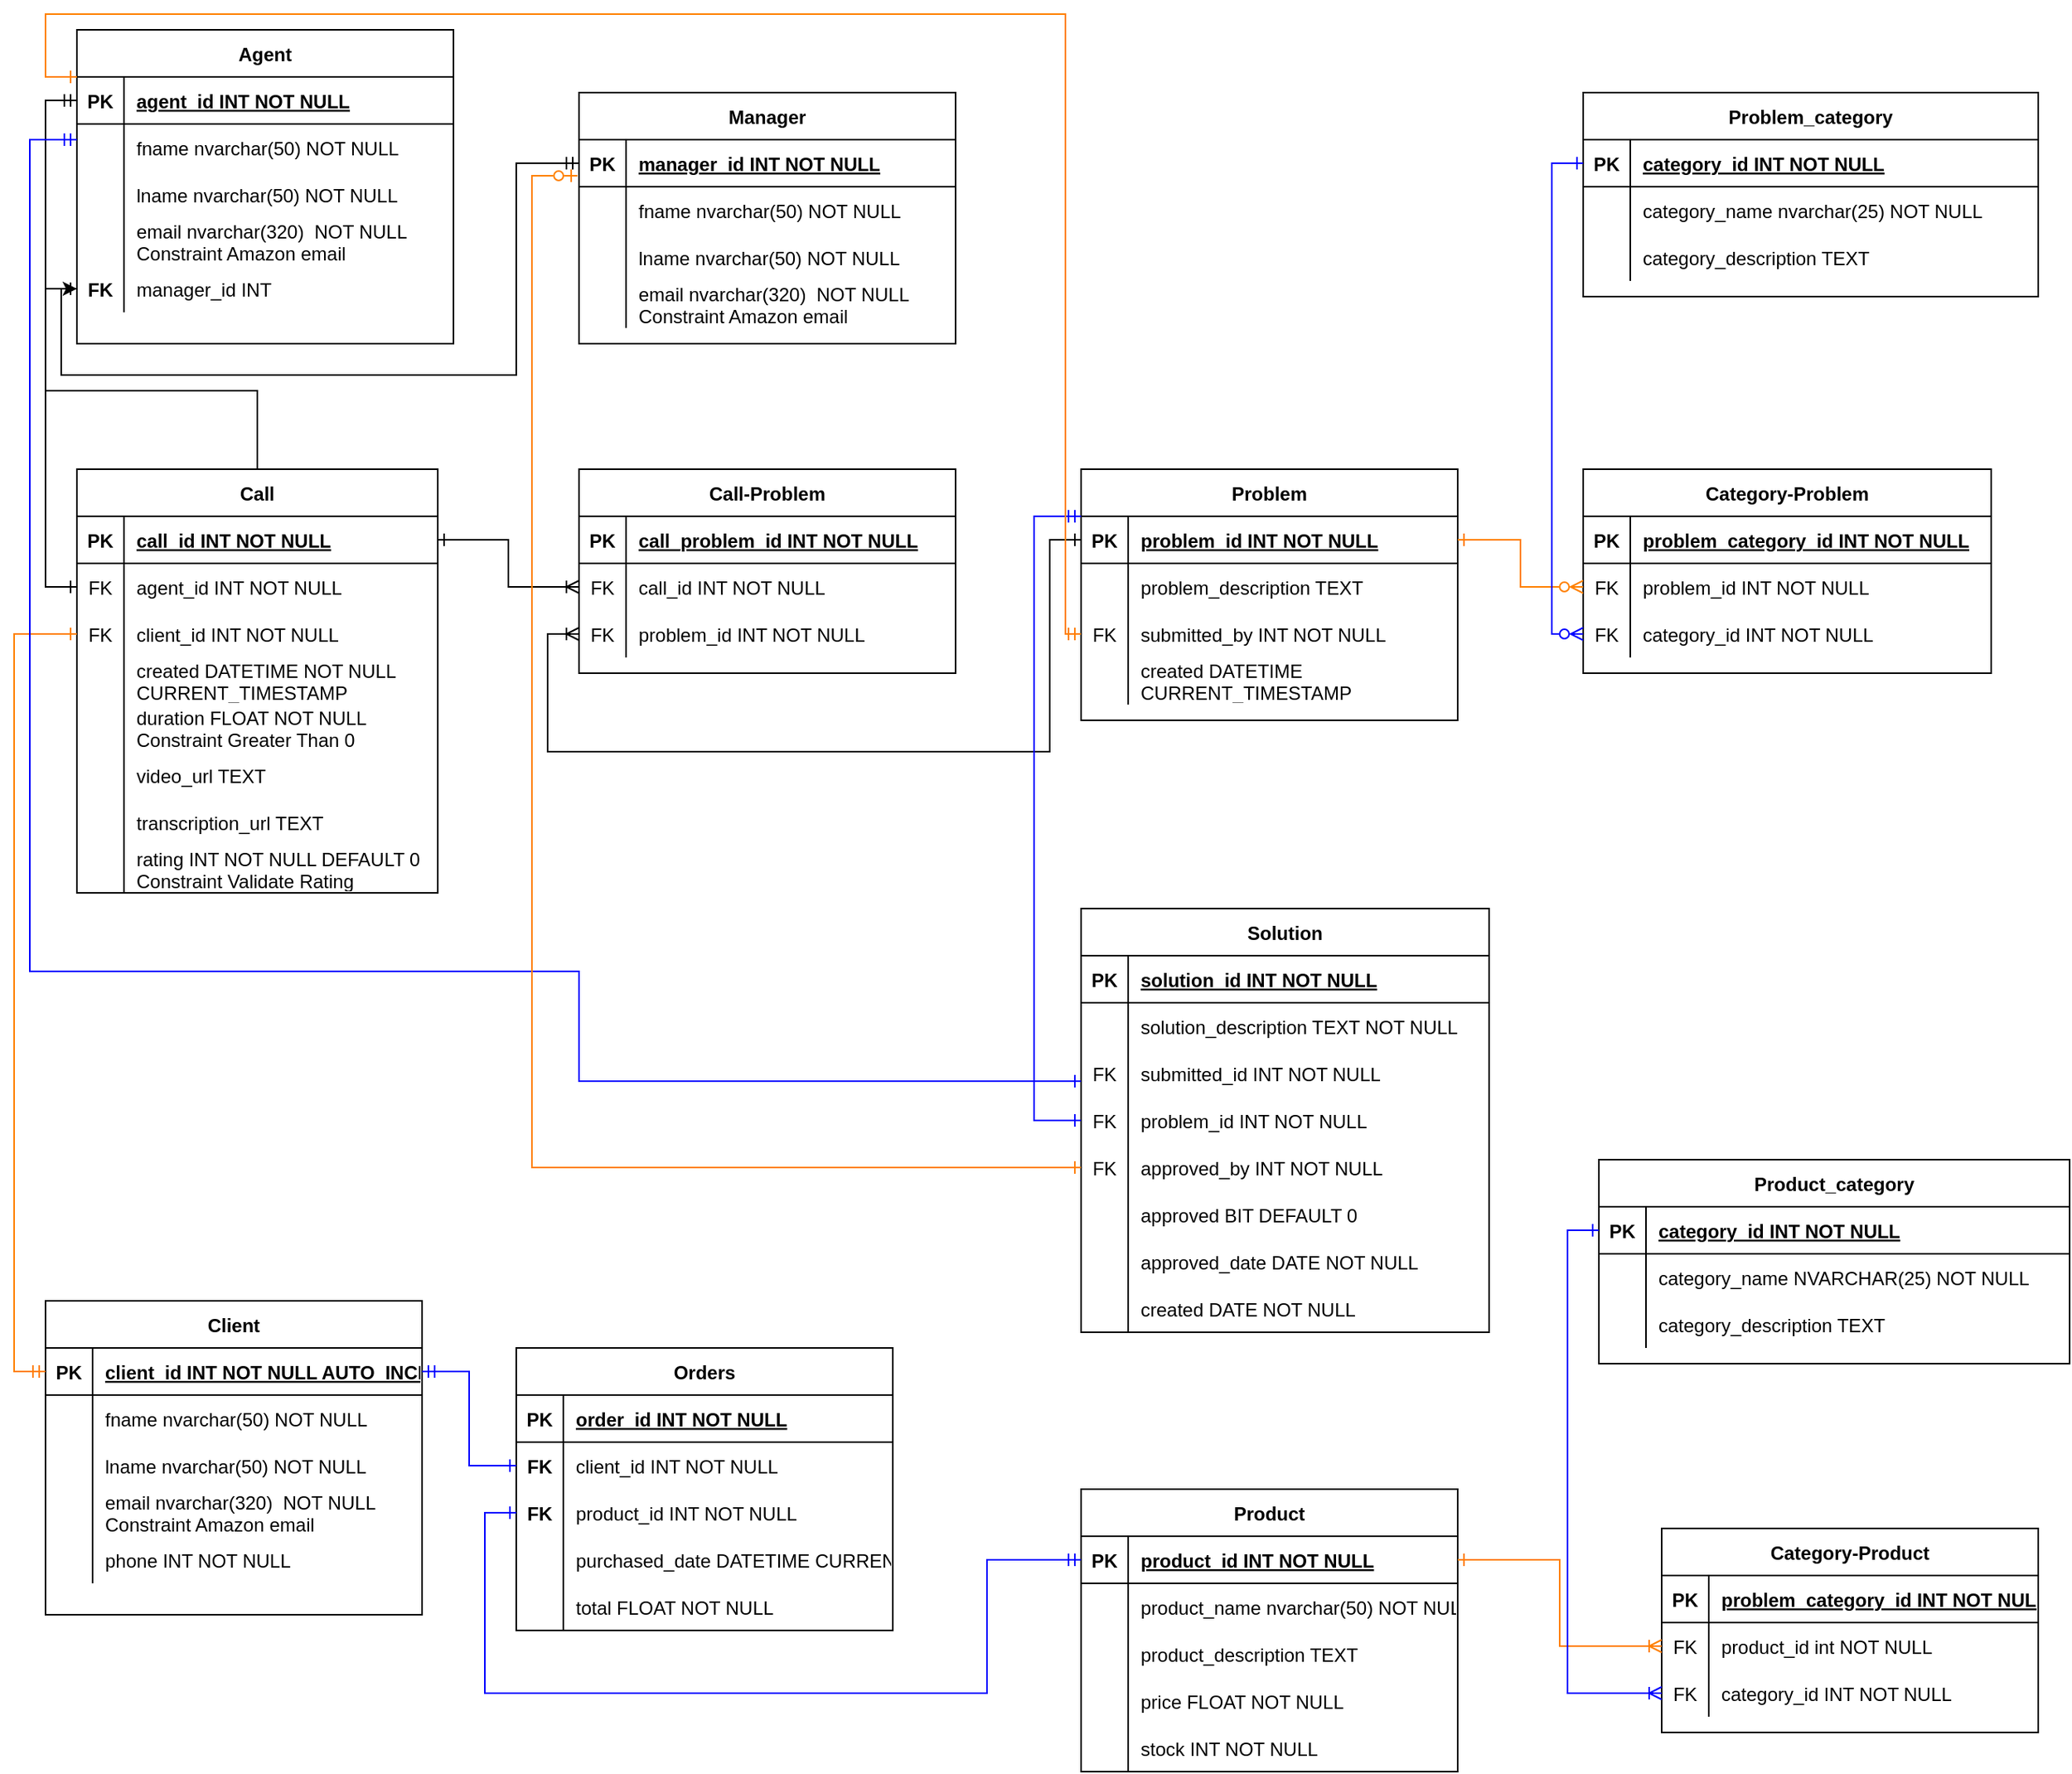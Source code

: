 <mxfile version="17.5.0" type="device"><diagram id="R2lEEEUBdFMjLlhIrx00" name="Page-1"><mxGraphModel dx="2628" dy="2075" grid="1" gridSize="10" guides="1" tooltips="1" connect="1" arrows="1" fold="1" page="1" pageScale="1" pageWidth="850" pageHeight="1100" math="0" shadow="0" extFonts="Permanent Marker^https://fonts.googleapis.com/css?family=Permanent+Marker"><root><mxCell id="0"/><mxCell id="1" parent="0"/><mxCell id="C-vyLk0tnHw3VtMMgP7b-23" value="Agent" style="shape=table;startSize=30;container=1;collapsible=1;childLayout=tableLayout;fixedRows=1;rowLines=0;fontStyle=1;align=center;resizeLast=1;" parent="1" vertex="1"><mxGeometry x="40" y="-240" width="240" height="200" as="geometry"/></mxCell><mxCell id="C-vyLk0tnHw3VtMMgP7b-24" value="" style="shape=partialRectangle;collapsible=0;dropTarget=0;pointerEvents=0;fillColor=none;points=[[0,0.5],[1,0.5]];portConstraint=eastwest;top=0;left=0;right=0;bottom=1;" parent="C-vyLk0tnHw3VtMMgP7b-23" vertex="1"><mxGeometry y="30" width="240" height="30" as="geometry"/></mxCell><mxCell id="C-vyLk0tnHw3VtMMgP7b-25" value="PK" style="shape=partialRectangle;overflow=hidden;connectable=0;fillColor=none;top=0;left=0;bottom=0;right=0;fontStyle=1;" parent="C-vyLk0tnHw3VtMMgP7b-24" vertex="1"><mxGeometry width="30" height="30" as="geometry"><mxRectangle width="30" height="30" as="alternateBounds"/></mxGeometry></mxCell><mxCell id="C-vyLk0tnHw3VtMMgP7b-26" value="agent_id INT NOT NULL" style="shape=partialRectangle;overflow=hidden;connectable=0;fillColor=none;top=0;left=0;bottom=0;right=0;align=left;spacingLeft=6;fontStyle=5;" parent="C-vyLk0tnHw3VtMMgP7b-24" vertex="1"><mxGeometry x="30" width="210" height="30" as="geometry"><mxRectangle width="210" height="30" as="alternateBounds"/></mxGeometry></mxCell><mxCell id="C-vyLk0tnHw3VtMMgP7b-27" value="" style="shape=partialRectangle;collapsible=0;dropTarget=0;pointerEvents=0;fillColor=none;points=[[0,0.5],[1,0.5]];portConstraint=eastwest;top=0;left=0;right=0;bottom=0;" parent="C-vyLk0tnHw3VtMMgP7b-23" vertex="1"><mxGeometry y="60" width="240" height="30" as="geometry"/></mxCell><mxCell id="C-vyLk0tnHw3VtMMgP7b-28" value="" style="shape=partialRectangle;overflow=hidden;connectable=0;fillColor=none;top=0;left=0;bottom=0;right=0;" parent="C-vyLk0tnHw3VtMMgP7b-27" vertex="1"><mxGeometry width="30" height="30" as="geometry"><mxRectangle width="30" height="30" as="alternateBounds"/></mxGeometry></mxCell><mxCell id="C-vyLk0tnHw3VtMMgP7b-29" value="fname nvarchar(50) NOT NULL" style="shape=partialRectangle;overflow=hidden;connectable=0;fillColor=none;top=0;left=0;bottom=0;right=0;align=left;spacingLeft=6;" parent="C-vyLk0tnHw3VtMMgP7b-27" vertex="1"><mxGeometry x="30" width="210" height="30" as="geometry"><mxRectangle width="210" height="30" as="alternateBounds"/></mxGeometry></mxCell><mxCell id="RRqbDqtskSQUqhx-Ik41-4" value="" style="shape=partialRectangle;collapsible=0;dropTarget=0;pointerEvents=0;fillColor=none;points=[[0,0.5],[1,0.5]];portConstraint=eastwest;top=0;left=0;right=0;bottom=0;" parent="C-vyLk0tnHw3VtMMgP7b-23" vertex="1"><mxGeometry y="90" width="240" height="30" as="geometry"/></mxCell><mxCell id="RRqbDqtskSQUqhx-Ik41-5" value="" style="shape=partialRectangle;overflow=hidden;connectable=0;fillColor=none;top=0;left=0;bottom=0;right=0;" parent="RRqbDqtskSQUqhx-Ik41-4" vertex="1"><mxGeometry width="30" height="30" as="geometry"><mxRectangle width="30" height="30" as="alternateBounds"/></mxGeometry></mxCell><mxCell id="RRqbDqtskSQUqhx-Ik41-6" value="lname nvarchar(50) NOT NULL" style="shape=partialRectangle;overflow=hidden;connectable=0;fillColor=none;top=0;left=0;bottom=0;right=0;align=left;spacingLeft=6;" parent="RRqbDqtskSQUqhx-Ik41-4" vertex="1"><mxGeometry x="30" width="210" height="30" as="geometry"><mxRectangle width="210" height="30" as="alternateBounds"/></mxGeometry></mxCell><mxCell id="RRqbDqtskSQUqhx-Ik41-1" value="" style="shape=partialRectangle;collapsible=0;dropTarget=0;pointerEvents=0;fillColor=none;points=[[0,0.5],[1,0.5]];portConstraint=eastwest;top=0;left=0;right=0;bottom=0;" parent="C-vyLk0tnHw3VtMMgP7b-23" vertex="1"><mxGeometry y="120" width="240" height="30" as="geometry"/></mxCell><mxCell id="RRqbDqtskSQUqhx-Ik41-2" value="" style="shape=partialRectangle;overflow=hidden;connectable=0;fillColor=none;top=0;left=0;bottom=0;right=0;" parent="RRqbDqtskSQUqhx-Ik41-1" vertex="1"><mxGeometry width="30" height="30" as="geometry"><mxRectangle width="30" height="30" as="alternateBounds"/></mxGeometry></mxCell><mxCell id="RRqbDqtskSQUqhx-Ik41-3" value="email nvarchar(320)  NOT NULL&#xA;Constraint Amazon email" style="shape=partialRectangle;overflow=hidden;connectable=0;fillColor=none;top=0;left=0;bottom=0;right=0;align=left;spacingLeft=6;" parent="RRqbDqtskSQUqhx-Ik41-1" vertex="1"><mxGeometry x="30" width="210" height="30" as="geometry"><mxRectangle width="210" height="30" as="alternateBounds"/></mxGeometry></mxCell><mxCell id="RRqbDqtskSQUqhx-Ik41-7" value="" style="shape=partialRectangle;collapsible=0;dropTarget=0;pointerEvents=0;fillColor=none;points=[[0,0.5],[1,0.5]];portConstraint=eastwest;top=0;left=0;right=0;bottom=0;" parent="C-vyLk0tnHw3VtMMgP7b-23" vertex="1"><mxGeometry y="150" width="240" height="30" as="geometry"/></mxCell><mxCell id="RRqbDqtskSQUqhx-Ik41-8" value="FK" style="shape=partialRectangle;overflow=hidden;connectable=0;fillColor=none;top=0;left=0;bottom=0;right=0;fontStyle=1" parent="RRqbDqtskSQUqhx-Ik41-7" vertex="1"><mxGeometry width="30" height="30" as="geometry"><mxRectangle width="30" height="30" as="alternateBounds"/></mxGeometry></mxCell><mxCell id="RRqbDqtskSQUqhx-Ik41-9" value="manager_id INT" style="shape=partialRectangle;overflow=hidden;connectable=0;fillColor=none;top=0;left=0;bottom=0;right=0;align=left;spacingLeft=6;" parent="RRqbDqtskSQUqhx-Ik41-7" vertex="1"><mxGeometry x="30" width="210" height="30" as="geometry"><mxRectangle width="210" height="30" as="alternateBounds"/></mxGeometry></mxCell><mxCell id="RRqbDqtskSQUqhx-Ik41-16" value="Manager" style="shape=table;startSize=30;container=1;collapsible=1;childLayout=tableLayout;fixedRows=1;rowLines=0;fontStyle=1;align=center;resizeLast=1;" parent="1" vertex="1"><mxGeometry x="360" y="-200" width="240" height="160" as="geometry"/></mxCell><mxCell id="RRqbDqtskSQUqhx-Ik41-17" value="" style="shape=partialRectangle;collapsible=0;dropTarget=0;pointerEvents=0;fillColor=none;points=[[0,0.5],[1,0.5]];portConstraint=eastwest;top=0;left=0;right=0;bottom=1;" parent="RRqbDqtskSQUqhx-Ik41-16" vertex="1"><mxGeometry y="30" width="240" height="30" as="geometry"/></mxCell><mxCell id="RRqbDqtskSQUqhx-Ik41-18" value="PK" style="shape=partialRectangle;overflow=hidden;connectable=0;fillColor=none;top=0;left=0;bottom=0;right=0;fontStyle=1;" parent="RRqbDqtskSQUqhx-Ik41-17" vertex="1"><mxGeometry width="30" height="30" as="geometry"><mxRectangle width="30" height="30" as="alternateBounds"/></mxGeometry></mxCell><mxCell id="RRqbDqtskSQUqhx-Ik41-19" value="manager_id INT NOT NULL " style="shape=partialRectangle;overflow=hidden;connectable=0;fillColor=none;top=0;left=0;bottom=0;right=0;align=left;spacingLeft=6;fontStyle=5;" parent="RRqbDqtskSQUqhx-Ik41-17" vertex="1"><mxGeometry x="30" width="210" height="30" as="geometry"><mxRectangle width="210" height="30" as="alternateBounds"/></mxGeometry></mxCell><mxCell id="RRqbDqtskSQUqhx-Ik41-20" value="" style="shape=partialRectangle;collapsible=0;dropTarget=0;pointerEvents=0;fillColor=none;points=[[0,0.5],[1,0.5]];portConstraint=eastwest;top=0;left=0;right=0;bottom=0;" parent="RRqbDqtskSQUqhx-Ik41-16" vertex="1"><mxGeometry y="60" width="240" height="30" as="geometry"/></mxCell><mxCell id="RRqbDqtskSQUqhx-Ik41-21" value="" style="shape=partialRectangle;overflow=hidden;connectable=0;fillColor=none;top=0;left=0;bottom=0;right=0;" parent="RRqbDqtskSQUqhx-Ik41-20" vertex="1"><mxGeometry width="30" height="30" as="geometry"><mxRectangle width="30" height="30" as="alternateBounds"/></mxGeometry></mxCell><mxCell id="RRqbDqtskSQUqhx-Ik41-22" value="fname nvarchar(50) NOT NULL" style="shape=partialRectangle;overflow=hidden;connectable=0;fillColor=none;top=0;left=0;bottom=0;right=0;align=left;spacingLeft=6;" parent="RRqbDqtskSQUqhx-Ik41-20" vertex="1"><mxGeometry x="30" width="210" height="30" as="geometry"><mxRectangle width="210" height="30" as="alternateBounds"/></mxGeometry></mxCell><mxCell id="RRqbDqtskSQUqhx-Ik41-23" value="" style="shape=partialRectangle;collapsible=0;dropTarget=0;pointerEvents=0;fillColor=none;points=[[0,0.5],[1,0.5]];portConstraint=eastwest;top=0;left=0;right=0;bottom=0;" parent="RRqbDqtskSQUqhx-Ik41-16" vertex="1"><mxGeometry y="90" width="240" height="30" as="geometry"/></mxCell><mxCell id="RRqbDqtskSQUqhx-Ik41-24" value="" style="shape=partialRectangle;overflow=hidden;connectable=0;fillColor=none;top=0;left=0;bottom=0;right=0;" parent="RRqbDqtskSQUqhx-Ik41-23" vertex="1"><mxGeometry width="30" height="30" as="geometry"><mxRectangle width="30" height="30" as="alternateBounds"/></mxGeometry></mxCell><mxCell id="RRqbDqtskSQUqhx-Ik41-25" value="lname nvarchar(50) NOT NULL" style="shape=partialRectangle;overflow=hidden;connectable=0;fillColor=none;top=0;left=0;bottom=0;right=0;align=left;spacingLeft=6;" parent="RRqbDqtskSQUqhx-Ik41-23" vertex="1"><mxGeometry x="30" width="210" height="30" as="geometry"><mxRectangle width="210" height="30" as="alternateBounds"/></mxGeometry></mxCell><mxCell id="RRqbDqtskSQUqhx-Ik41-26" value="" style="shape=partialRectangle;collapsible=0;dropTarget=0;pointerEvents=0;fillColor=none;points=[[0,0.5],[1,0.5]];portConstraint=eastwest;top=0;left=0;right=0;bottom=0;" parent="RRqbDqtskSQUqhx-Ik41-16" vertex="1"><mxGeometry y="120" width="240" height="30" as="geometry"/></mxCell><mxCell id="RRqbDqtskSQUqhx-Ik41-27" value="" style="shape=partialRectangle;overflow=hidden;connectable=0;fillColor=none;top=0;left=0;bottom=0;right=0;" parent="RRqbDqtskSQUqhx-Ik41-26" vertex="1"><mxGeometry width="30" height="30" as="geometry"><mxRectangle width="30" height="30" as="alternateBounds"/></mxGeometry></mxCell><mxCell id="RRqbDqtskSQUqhx-Ik41-28" value="email nvarchar(320)  NOT NULL&#xA;Constraint Amazon email" style="shape=partialRectangle;overflow=hidden;connectable=0;fillColor=none;top=0;left=0;bottom=0;right=0;align=left;spacingLeft=6;" parent="RRqbDqtskSQUqhx-Ik41-26" vertex="1"><mxGeometry x="30" width="210" height="30" as="geometry"><mxRectangle width="210" height="30" as="alternateBounds"/></mxGeometry></mxCell><mxCell id="RRqbDqtskSQUqhx-Ik41-36" value="Problem" style="shape=table;startSize=30;container=1;collapsible=1;childLayout=tableLayout;fixedRows=1;rowLines=0;fontStyle=1;align=center;resizeLast=1;" parent="1" vertex="1"><mxGeometry x="680" y="40" width="240" height="160" as="geometry"/></mxCell><mxCell id="RRqbDqtskSQUqhx-Ik41-37" value="" style="shape=partialRectangle;collapsible=0;dropTarget=0;pointerEvents=0;fillColor=none;points=[[0,0.5],[1,0.5]];portConstraint=eastwest;top=0;left=0;right=0;bottom=1;" parent="RRqbDqtskSQUqhx-Ik41-36" vertex="1"><mxGeometry y="30" width="240" height="30" as="geometry"/></mxCell><mxCell id="RRqbDqtskSQUqhx-Ik41-38" value="PK" style="shape=partialRectangle;overflow=hidden;connectable=0;fillColor=none;top=0;left=0;bottom=0;right=0;fontStyle=1;" parent="RRqbDqtskSQUqhx-Ik41-37" vertex="1"><mxGeometry width="30" height="30" as="geometry"><mxRectangle width="30" height="30" as="alternateBounds"/></mxGeometry></mxCell><mxCell id="RRqbDqtskSQUqhx-Ik41-39" value="problem_id INT NOT NULL " style="shape=partialRectangle;overflow=hidden;connectable=0;fillColor=none;top=0;left=0;bottom=0;right=0;align=left;spacingLeft=6;fontStyle=5;" parent="RRqbDqtskSQUqhx-Ik41-37" vertex="1"><mxGeometry x="30" width="210" height="30" as="geometry"><mxRectangle width="210" height="30" as="alternateBounds"/></mxGeometry></mxCell><mxCell id="RRqbDqtskSQUqhx-Ik41-40" value="" style="shape=partialRectangle;collapsible=0;dropTarget=0;pointerEvents=0;fillColor=none;points=[[0,0.5],[1,0.5]];portConstraint=eastwest;top=0;left=0;right=0;bottom=0;" parent="RRqbDqtskSQUqhx-Ik41-36" vertex="1"><mxGeometry y="60" width="240" height="30" as="geometry"/></mxCell><mxCell id="RRqbDqtskSQUqhx-Ik41-41" value="" style="shape=partialRectangle;overflow=hidden;connectable=0;fillColor=none;top=0;left=0;bottom=0;right=0;" parent="RRqbDqtskSQUqhx-Ik41-40" vertex="1"><mxGeometry width="30" height="30" as="geometry"><mxRectangle width="30" height="30" as="alternateBounds"/></mxGeometry></mxCell><mxCell id="RRqbDqtskSQUqhx-Ik41-42" value="problem_description TEXT" style="shape=partialRectangle;overflow=hidden;connectable=0;fillColor=none;top=0;left=0;bottom=0;right=0;align=left;spacingLeft=6;" parent="RRqbDqtskSQUqhx-Ik41-40" vertex="1"><mxGeometry x="30" width="210" height="30" as="geometry"><mxRectangle width="210" height="30" as="alternateBounds"/></mxGeometry></mxCell><mxCell id="RRqbDqtskSQUqhx-Ik41-118" value="" style="shape=partialRectangle;collapsible=0;dropTarget=0;pointerEvents=0;fillColor=none;points=[[0,0.5],[1,0.5]];portConstraint=eastwest;top=0;left=0;right=0;bottom=0;" parent="RRqbDqtskSQUqhx-Ik41-36" vertex="1"><mxGeometry y="90" width="240" height="30" as="geometry"/></mxCell><mxCell id="RRqbDqtskSQUqhx-Ik41-119" value="FK" style="shape=partialRectangle;overflow=hidden;connectable=0;fillColor=none;top=0;left=0;bottom=0;right=0;" parent="RRqbDqtskSQUqhx-Ik41-118" vertex="1"><mxGeometry width="30" height="30" as="geometry"><mxRectangle width="30" height="30" as="alternateBounds"/></mxGeometry></mxCell><mxCell id="RRqbDqtskSQUqhx-Ik41-120" value="submitted_by INT NOT NULL" style="shape=partialRectangle;overflow=hidden;connectable=0;fillColor=none;top=0;left=0;bottom=0;right=0;align=left;spacingLeft=6;" parent="RRqbDqtskSQUqhx-Ik41-118" vertex="1"><mxGeometry x="30" width="210" height="30" as="geometry"><mxRectangle width="210" height="30" as="alternateBounds"/></mxGeometry></mxCell><mxCell id="RRqbDqtskSQUqhx-Ik41-53" value="" style="shape=partialRectangle;collapsible=0;dropTarget=0;pointerEvents=0;fillColor=none;points=[[0,0.5],[1,0.5]];portConstraint=eastwest;top=0;left=0;right=0;bottom=0;" parent="RRqbDqtskSQUqhx-Ik41-36" vertex="1"><mxGeometry y="120" width="240" height="30" as="geometry"/></mxCell><mxCell id="RRqbDqtskSQUqhx-Ik41-54" value="" style="shape=partialRectangle;overflow=hidden;connectable=0;fillColor=none;top=0;left=0;bottom=0;right=0;" parent="RRqbDqtskSQUqhx-Ik41-53" vertex="1"><mxGeometry width="30" height="30" as="geometry"><mxRectangle width="30" height="30" as="alternateBounds"/></mxGeometry></mxCell><mxCell id="RRqbDqtskSQUqhx-Ik41-55" value="created DATETIME&#xA;CURRENT_TIMESTAMP" style="shape=partialRectangle;overflow=hidden;connectable=0;fillColor=none;top=0;left=0;bottom=0;right=0;align=left;spacingLeft=6;" parent="RRqbDqtskSQUqhx-Ik41-53" vertex="1"><mxGeometry x="30" width="210" height="30" as="geometry"><mxRectangle width="210" height="30" as="alternateBounds"/></mxGeometry></mxCell><mxCell id="RRqbDqtskSQUqhx-Ik41-59" value="Category-Problem" style="shape=table;startSize=30;container=1;collapsible=1;childLayout=tableLayout;fixedRows=1;rowLines=0;fontStyle=1;align=center;resizeLast=1;" parent="1" vertex="1"><mxGeometry x="1000" y="40" width="260" height="130" as="geometry"/></mxCell><mxCell id="RRqbDqtskSQUqhx-Ik41-60" value="" style="shape=partialRectangle;collapsible=0;dropTarget=0;pointerEvents=0;fillColor=none;points=[[0,0.5],[1,0.5]];portConstraint=eastwest;top=0;left=0;right=0;bottom=1;" parent="RRqbDqtskSQUqhx-Ik41-59" vertex="1"><mxGeometry y="30" width="260" height="30" as="geometry"/></mxCell><mxCell id="RRqbDqtskSQUqhx-Ik41-61" value="PK" style="shape=partialRectangle;overflow=hidden;connectable=0;fillColor=none;top=0;left=0;bottom=0;right=0;fontStyle=1;" parent="RRqbDqtskSQUqhx-Ik41-60" vertex="1"><mxGeometry width="30" height="30" as="geometry"><mxRectangle width="30" height="30" as="alternateBounds"/></mxGeometry></mxCell><mxCell id="RRqbDqtskSQUqhx-Ik41-62" value="problem_category_id INT NOT NULL " style="shape=partialRectangle;overflow=hidden;connectable=0;fillColor=none;top=0;left=0;bottom=0;right=0;align=left;spacingLeft=6;fontStyle=5;" parent="RRqbDqtskSQUqhx-Ik41-60" vertex="1"><mxGeometry x="30" width="230" height="30" as="geometry"><mxRectangle width="230" height="30" as="alternateBounds"/></mxGeometry></mxCell><mxCell id="RRqbDqtskSQUqhx-Ik41-63" value="" style="shape=partialRectangle;collapsible=0;dropTarget=0;pointerEvents=0;fillColor=none;points=[[0,0.5],[1,0.5]];portConstraint=eastwest;top=0;left=0;right=0;bottom=0;" parent="RRqbDqtskSQUqhx-Ik41-59" vertex="1"><mxGeometry y="60" width="260" height="30" as="geometry"/></mxCell><mxCell id="RRqbDqtskSQUqhx-Ik41-64" value="FK" style="shape=partialRectangle;overflow=hidden;connectable=0;fillColor=none;top=0;left=0;bottom=0;right=0;" parent="RRqbDqtskSQUqhx-Ik41-63" vertex="1"><mxGeometry width="30" height="30" as="geometry"><mxRectangle width="30" height="30" as="alternateBounds"/></mxGeometry></mxCell><mxCell id="RRqbDqtskSQUqhx-Ik41-65" value="problem_id INT NOT NULL" style="shape=partialRectangle;overflow=hidden;connectable=0;fillColor=none;top=0;left=0;bottom=0;right=0;align=left;spacingLeft=6;" parent="RRqbDqtskSQUqhx-Ik41-63" vertex="1"><mxGeometry x="30" width="230" height="30" as="geometry"><mxRectangle width="230" height="30" as="alternateBounds"/></mxGeometry></mxCell><mxCell id="RRqbDqtskSQUqhx-Ik41-66" value="" style="shape=partialRectangle;collapsible=0;dropTarget=0;pointerEvents=0;fillColor=none;points=[[0,0.5],[1,0.5]];portConstraint=eastwest;top=0;left=0;right=0;bottom=0;" parent="RRqbDqtskSQUqhx-Ik41-59" vertex="1"><mxGeometry y="90" width="260" height="30" as="geometry"/></mxCell><mxCell id="RRqbDqtskSQUqhx-Ik41-67" value="FK" style="shape=partialRectangle;overflow=hidden;connectable=0;fillColor=none;top=0;left=0;bottom=0;right=0;" parent="RRqbDqtskSQUqhx-Ik41-66" vertex="1"><mxGeometry width="30" height="30" as="geometry"><mxRectangle width="30" height="30" as="alternateBounds"/></mxGeometry></mxCell><mxCell id="RRqbDqtskSQUqhx-Ik41-68" value="category_id INT NOT NULL" style="shape=partialRectangle;overflow=hidden;connectable=0;fillColor=none;top=0;left=0;bottom=0;right=0;align=left;spacingLeft=6;" parent="RRqbDqtskSQUqhx-Ik41-66" vertex="1"><mxGeometry x="30" width="230" height="30" as="geometry"><mxRectangle width="230" height="30" as="alternateBounds"/></mxGeometry></mxCell><mxCell id="RRqbDqtskSQUqhx-Ik41-78" value="Problem_category" style="shape=table;startSize=30;container=1;collapsible=1;childLayout=tableLayout;fixedRows=1;rowLines=0;fontStyle=1;align=center;resizeLast=1;" parent="1" vertex="1"><mxGeometry x="1000" y="-200" width="290" height="130" as="geometry"/></mxCell><mxCell id="RRqbDqtskSQUqhx-Ik41-79" value="" style="shape=partialRectangle;collapsible=0;dropTarget=0;pointerEvents=0;fillColor=none;points=[[0,0.5],[1,0.5]];portConstraint=eastwest;top=0;left=0;right=0;bottom=1;" parent="RRqbDqtskSQUqhx-Ik41-78" vertex="1"><mxGeometry y="30" width="290" height="30" as="geometry"/></mxCell><mxCell id="RRqbDqtskSQUqhx-Ik41-80" value="PK" style="shape=partialRectangle;overflow=hidden;connectable=0;fillColor=none;top=0;left=0;bottom=0;right=0;fontStyle=1;" parent="RRqbDqtskSQUqhx-Ik41-79" vertex="1"><mxGeometry width="30" height="30" as="geometry"><mxRectangle width="30" height="30" as="alternateBounds"/></mxGeometry></mxCell><mxCell id="RRqbDqtskSQUqhx-Ik41-81" value="category_id INT NOT NULL " style="shape=partialRectangle;overflow=hidden;connectable=0;fillColor=none;top=0;left=0;bottom=0;right=0;align=left;spacingLeft=6;fontStyle=5;" parent="RRqbDqtskSQUqhx-Ik41-79" vertex="1"><mxGeometry x="30" width="260" height="30" as="geometry"><mxRectangle width="260" height="30" as="alternateBounds"/></mxGeometry></mxCell><mxCell id="RRqbDqtskSQUqhx-Ik41-82" value="" style="shape=partialRectangle;collapsible=0;dropTarget=0;pointerEvents=0;fillColor=none;points=[[0,0.5],[1,0.5]];portConstraint=eastwest;top=0;left=0;right=0;bottom=0;" parent="RRqbDqtskSQUqhx-Ik41-78" vertex="1"><mxGeometry y="60" width="290" height="30" as="geometry"/></mxCell><mxCell id="RRqbDqtskSQUqhx-Ik41-83" value="" style="shape=partialRectangle;overflow=hidden;connectable=0;fillColor=none;top=0;left=0;bottom=0;right=0;" parent="RRqbDqtskSQUqhx-Ik41-82" vertex="1"><mxGeometry width="30" height="30" as="geometry"><mxRectangle width="30" height="30" as="alternateBounds"/></mxGeometry></mxCell><mxCell id="RRqbDqtskSQUqhx-Ik41-84" value="category_name nvarchar(25) NOT NULL" style="shape=partialRectangle;overflow=hidden;connectable=0;fillColor=none;top=0;left=0;bottom=0;right=0;align=left;spacingLeft=6;" parent="RRqbDqtskSQUqhx-Ik41-82" vertex="1"><mxGeometry x="30" width="260" height="30" as="geometry"><mxRectangle width="260" height="30" as="alternateBounds"/></mxGeometry></mxCell><mxCell id="RRqbDqtskSQUqhx-Ik41-85" value="" style="shape=partialRectangle;collapsible=0;dropTarget=0;pointerEvents=0;fillColor=none;points=[[0,0.5],[1,0.5]];portConstraint=eastwest;top=0;left=0;right=0;bottom=0;" parent="RRqbDqtskSQUqhx-Ik41-78" vertex="1"><mxGeometry y="90" width="290" height="30" as="geometry"/></mxCell><mxCell id="RRqbDqtskSQUqhx-Ik41-86" value="" style="shape=partialRectangle;overflow=hidden;connectable=0;fillColor=none;top=0;left=0;bottom=0;right=0;" parent="RRqbDqtskSQUqhx-Ik41-85" vertex="1"><mxGeometry width="30" height="30" as="geometry"><mxRectangle width="30" height="30" as="alternateBounds"/></mxGeometry></mxCell><mxCell id="RRqbDqtskSQUqhx-Ik41-87" value="category_description TEXT" style="shape=partialRectangle;overflow=hidden;connectable=0;fillColor=none;top=0;left=0;bottom=0;right=0;align=left;spacingLeft=6;" parent="RRqbDqtskSQUqhx-Ik41-85" vertex="1"><mxGeometry x="30" width="260" height="30" as="geometry"><mxRectangle width="260" height="30" as="alternateBounds"/></mxGeometry></mxCell><mxCell id="RRqbDqtskSQUqhx-Ik41-92" value="Solution" style="shape=table;startSize=30;container=1;collapsible=1;childLayout=tableLayout;fixedRows=1;rowLines=0;fontStyle=1;align=center;resizeLast=1;" parent="1" vertex="1"><mxGeometry x="680" y="320" width="260" height="270" as="geometry"/></mxCell><mxCell id="RRqbDqtskSQUqhx-Ik41-93" value="" style="shape=partialRectangle;collapsible=0;dropTarget=0;pointerEvents=0;fillColor=none;points=[[0,0.5],[1,0.5]];portConstraint=eastwest;top=0;left=0;right=0;bottom=1;" parent="RRqbDqtskSQUqhx-Ik41-92" vertex="1"><mxGeometry y="30" width="260" height="30" as="geometry"/></mxCell><mxCell id="RRqbDqtskSQUqhx-Ik41-94" value="PK" style="shape=partialRectangle;overflow=hidden;connectable=0;fillColor=none;top=0;left=0;bottom=0;right=0;fontStyle=1;" parent="RRqbDqtskSQUqhx-Ik41-93" vertex="1"><mxGeometry width="30" height="30" as="geometry"><mxRectangle width="30" height="30" as="alternateBounds"/></mxGeometry></mxCell><mxCell id="RRqbDqtskSQUqhx-Ik41-95" value="solution_id INT NOT NULL " style="shape=partialRectangle;overflow=hidden;connectable=0;fillColor=none;top=0;left=0;bottom=0;right=0;align=left;spacingLeft=6;fontStyle=5;" parent="RRqbDqtskSQUqhx-Ik41-93" vertex="1"><mxGeometry x="30" width="230" height="30" as="geometry"><mxRectangle width="230" height="30" as="alternateBounds"/></mxGeometry></mxCell><mxCell id="RRqbDqtskSQUqhx-Ik41-96" value="" style="shape=partialRectangle;collapsible=0;dropTarget=0;pointerEvents=0;fillColor=none;points=[[0,0.5],[1,0.5]];portConstraint=eastwest;top=0;left=0;right=0;bottom=0;" parent="RRqbDqtskSQUqhx-Ik41-92" vertex="1"><mxGeometry y="60" width="260" height="30" as="geometry"/></mxCell><mxCell id="RRqbDqtskSQUqhx-Ik41-97" value="" style="shape=partialRectangle;overflow=hidden;connectable=0;fillColor=none;top=0;left=0;bottom=0;right=0;" parent="RRqbDqtskSQUqhx-Ik41-96" vertex="1"><mxGeometry width="30" height="30" as="geometry"><mxRectangle width="30" height="30" as="alternateBounds"/></mxGeometry></mxCell><mxCell id="RRqbDqtskSQUqhx-Ik41-98" value="solution_description TEXT NOT NULL" style="shape=partialRectangle;overflow=hidden;connectable=0;fillColor=none;top=0;left=0;bottom=0;right=0;align=left;spacingLeft=6;" parent="RRqbDqtskSQUqhx-Ik41-96" vertex="1"><mxGeometry x="30" width="230" height="30" as="geometry"><mxRectangle width="230" height="30" as="alternateBounds"/></mxGeometry></mxCell><mxCell id="RRqbDqtskSQUqhx-Ik41-99" value="" style="shape=partialRectangle;collapsible=0;dropTarget=0;pointerEvents=0;fillColor=none;points=[[0,0.5],[1,0.5]];portConstraint=eastwest;top=0;left=0;right=0;bottom=0;" parent="RRqbDqtskSQUqhx-Ik41-92" vertex="1"><mxGeometry y="90" width="260" height="30" as="geometry"/></mxCell><mxCell id="RRqbDqtskSQUqhx-Ik41-100" value="FK" style="shape=partialRectangle;overflow=hidden;connectable=0;fillColor=none;top=0;left=0;bottom=0;right=0;" parent="RRqbDqtskSQUqhx-Ik41-99" vertex="1"><mxGeometry width="30" height="30" as="geometry"><mxRectangle width="30" height="30" as="alternateBounds"/></mxGeometry></mxCell><mxCell id="RRqbDqtskSQUqhx-Ik41-101" value="submitted_id INT NOT NULL" style="shape=partialRectangle;overflow=hidden;connectable=0;fillColor=none;top=0;left=0;bottom=0;right=0;align=left;spacingLeft=6;" parent="RRqbDqtskSQUqhx-Ik41-99" vertex="1"><mxGeometry x="30" width="230" height="30" as="geometry"><mxRectangle width="230" height="30" as="alternateBounds"/></mxGeometry></mxCell><mxCell id="RRqbDqtskSQUqhx-Ik41-112" value="" style="shape=partialRectangle;collapsible=0;dropTarget=0;pointerEvents=0;fillColor=none;points=[[0,0.5],[1,0.5]];portConstraint=eastwest;top=0;left=0;right=0;bottom=0;" parent="RRqbDqtskSQUqhx-Ik41-92" vertex="1"><mxGeometry y="120" width="260" height="30" as="geometry"/></mxCell><mxCell id="RRqbDqtskSQUqhx-Ik41-113" value="FK" style="shape=partialRectangle;overflow=hidden;connectable=0;fillColor=none;top=0;left=0;bottom=0;right=0;" parent="RRqbDqtskSQUqhx-Ik41-112" vertex="1"><mxGeometry width="30" height="30" as="geometry"><mxRectangle width="30" height="30" as="alternateBounds"/></mxGeometry></mxCell><mxCell id="RRqbDqtskSQUqhx-Ik41-114" value="problem_id INT NOT NULL" style="shape=partialRectangle;overflow=hidden;connectable=0;fillColor=none;top=0;left=0;bottom=0;right=0;align=left;spacingLeft=6;" parent="RRqbDqtskSQUqhx-Ik41-112" vertex="1"><mxGeometry x="30" width="230" height="30" as="geometry"><mxRectangle width="230" height="30" as="alternateBounds"/></mxGeometry></mxCell><mxCell id="RRqbDqtskSQUqhx-Ik41-106" value="" style="shape=partialRectangle;collapsible=0;dropTarget=0;pointerEvents=0;fillColor=none;points=[[0,0.5],[1,0.5]];portConstraint=eastwest;top=0;left=0;right=0;bottom=0;" parent="RRqbDqtskSQUqhx-Ik41-92" vertex="1"><mxGeometry y="150" width="260" height="30" as="geometry"/></mxCell><mxCell id="RRqbDqtskSQUqhx-Ik41-107" value="FK" style="shape=partialRectangle;overflow=hidden;connectable=0;fillColor=none;top=0;left=0;bottom=0;right=0;" parent="RRqbDqtskSQUqhx-Ik41-106" vertex="1"><mxGeometry width="30" height="30" as="geometry"><mxRectangle width="30" height="30" as="alternateBounds"/></mxGeometry></mxCell><mxCell id="RRqbDqtskSQUqhx-Ik41-108" value="approved_by INT NOT NULL" style="shape=partialRectangle;overflow=hidden;connectable=0;fillColor=none;top=0;left=0;bottom=0;right=0;align=left;spacingLeft=6;" parent="RRqbDqtskSQUqhx-Ik41-106" vertex="1"><mxGeometry x="30" width="230" height="30" as="geometry"><mxRectangle width="230" height="30" as="alternateBounds"/></mxGeometry></mxCell><mxCell id="hYBnTZ28Ny1azOWGKKE9-15" value="" style="shape=partialRectangle;collapsible=0;dropTarget=0;pointerEvents=0;fillColor=none;points=[[0,0.5],[1,0.5]];portConstraint=eastwest;top=0;left=0;right=0;bottom=0;" vertex="1" parent="RRqbDqtskSQUqhx-Ik41-92"><mxGeometry y="180" width="260" height="30" as="geometry"/></mxCell><mxCell id="hYBnTZ28Ny1azOWGKKE9-16" value="" style="shape=partialRectangle;overflow=hidden;connectable=0;fillColor=none;top=0;left=0;bottom=0;right=0;" vertex="1" parent="hYBnTZ28Ny1azOWGKKE9-15"><mxGeometry width="30" height="30" as="geometry"><mxRectangle width="30" height="30" as="alternateBounds"/></mxGeometry></mxCell><mxCell id="hYBnTZ28Ny1azOWGKKE9-17" value="approved BIT DEFAULT 0" style="shape=partialRectangle;overflow=hidden;connectable=0;fillColor=none;top=0;left=0;bottom=0;right=0;align=left;spacingLeft=6;" vertex="1" parent="hYBnTZ28Ny1azOWGKKE9-15"><mxGeometry x="30" width="230" height="30" as="geometry"><mxRectangle width="230" height="30" as="alternateBounds"/></mxGeometry></mxCell><mxCell id="RRqbDqtskSQUqhx-Ik41-109" value="" style="shape=partialRectangle;collapsible=0;dropTarget=0;pointerEvents=0;fillColor=none;points=[[0,0.5],[1,0.5]];portConstraint=eastwest;top=0;left=0;right=0;bottom=0;" parent="RRqbDqtskSQUqhx-Ik41-92" vertex="1"><mxGeometry y="210" width="260" height="30" as="geometry"/></mxCell><mxCell id="RRqbDqtskSQUqhx-Ik41-110" value="" style="shape=partialRectangle;overflow=hidden;connectable=0;fillColor=none;top=0;left=0;bottom=0;right=0;" parent="RRqbDqtskSQUqhx-Ik41-109" vertex="1"><mxGeometry width="30" height="30" as="geometry"><mxRectangle width="30" height="30" as="alternateBounds"/></mxGeometry></mxCell><mxCell id="RRqbDqtskSQUqhx-Ik41-111" value="approved_date DATE NOT NULL" style="shape=partialRectangle;overflow=hidden;connectable=0;fillColor=none;top=0;left=0;bottom=0;right=0;align=left;spacingLeft=6;" parent="RRqbDqtskSQUqhx-Ik41-109" vertex="1"><mxGeometry x="30" width="230" height="30" as="geometry"><mxRectangle width="230" height="30" as="alternateBounds"/></mxGeometry></mxCell><mxCell id="RRqbDqtskSQUqhx-Ik41-102" value="" style="shape=partialRectangle;collapsible=0;dropTarget=0;pointerEvents=0;fillColor=none;points=[[0,0.5],[1,0.5]];portConstraint=eastwest;top=0;left=0;right=0;bottom=0;" parent="RRqbDqtskSQUqhx-Ik41-92" vertex="1"><mxGeometry y="240" width="260" height="30" as="geometry"/></mxCell><mxCell id="RRqbDqtskSQUqhx-Ik41-103" value="" style="shape=partialRectangle;overflow=hidden;connectable=0;fillColor=none;top=0;left=0;bottom=0;right=0;" parent="RRqbDqtskSQUqhx-Ik41-102" vertex="1"><mxGeometry width="30" height="30" as="geometry"><mxRectangle width="30" height="30" as="alternateBounds"/></mxGeometry></mxCell><mxCell id="RRqbDqtskSQUqhx-Ik41-104" value="created DATE NOT NULL" style="shape=partialRectangle;overflow=hidden;connectable=0;fillColor=none;top=0;left=0;bottom=0;right=0;align=left;spacingLeft=6;" parent="RRqbDqtskSQUqhx-Ik41-102" vertex="1"><mxGeometry x="30" width="230" height="30" as="geometry"><mxRectangle width="230" height="30" as="alternateBounds"/></mxGeometry></mxCell><mxCell id="hYBnTZ28Ny1azOWGKKE9-1" value="" style="edgeStyle=orthogonalEdgeStyle;rounded=0;orthogonalLoop=1;jettySize=auto;html=1;" edge="1" parent="1" source="RRqbDqtskSQUqhx-Ik41-121" target="RRqbDqtskSQUqhx-Ik41-7"><mxGeometry relative="1" as="geometry"/></mxCell><mxCell id="RRqbDqtskSQUqhx-Ik41-121" value="Call" style="shape=table;startSize=30;container=1;collapsible=1;childLayout=tableLayout;fixedRows=1;rowLines=0;fontStyle=1;align=center;resizeLast=1;" parent="1" vertex="1"><mxGeometry x="40" y="40" width="230" height="270" as="geometry"/></mxCell><mxCell id="RRqbDqtskSQUqhx-Ik41-122" value="" style="shape=partialRectangle;collapsible=0;dropTarget=0;pointerEvents=0;fillColor=none;points=[[0,0.5],[1,0.5]];portConstraint=eastwest;top=0;left=0;right=0;bottom=1;" parent="RRqbDqtskSQUqhx-Ik41-121" vertex="1"><mxGeometry y="30" width="230" height="30" as="geometry"/></mxCell><mxCell id="RRqbDqtskSQUqhx-Ik41-123" value="PK" style="shape=partialRectangle;overflow=hidden;connectable=0;fillColor=none;top=0;left=0;bottom=0;right=0;fontStyle=1;" parent="RRqbDqtskSQUqhx-Ik41-122" vertex="1"><mxGeometry width="30" height="30" as="geometry"><mxRectangle width="30" height="30" as="alternateBounds"/></mxGeometry></mxCell><mxCell id="RRqbDqtskSQUqhx-Ik41-124" value="call_id INT NOT NULL" style="shape=partialRectangle;overflow=hidden;connectable=0;fillColor=none;top=0;left=0;bottom=0;right=0;align=left;spacingLeft=6;fontStyle=5;" parent="RRqbDqtskSQUqhx-Ik41-122" vertex="1"><mxGeometry x="30" width="200" height="30" as="geometry"><mxRectangle width="200" height="30" as="alternateBounds"/></mxGeometry></mxCell><mxCell id="RRqbDqtskSQUqhx-Ik41-125" value="" style="shape=partialRectangle;collapsible=0;dropTarget=0;pointerEvents=0;fillColor=none;points=[[0,0.5],[1,0.5]];portConstraint=eastwest;top=0;left=0;right=0;bottom=0;" parent="RRqbDqtskSQUqhx-Ik41-121" vertex="1"><mxGeometry y="60" width="230" height="30" as="geometry"/></mxCell><mxCell id="RRqbDqtskSQUqhx-Ik41-126" value="FK" style="shape=partialRectangle;overflow=hidden;connectable=0;fillColor=none;top=0;left=0;bottom=0;right=0;" parent="RRqbDqtskSQUqhx-Ik41-125" vertex="1"><mxGeometry width="30" height="30" as="geometry"><mxRectangle width="30" height="30" as="alternateBounds"/></mxGeometry></mxCell><mxCell id="RRqbDqtskSQUqhx-Ik41-127" value="agent_id INT NOT NULL" style="shape=partialRectangle;overflow=hidden;connectable=0;fillColor=none;top=0;left=0;bottom=0;right=0;align=left;spacingLeft=6;" parent="RRqbDqtskSQUqhx-Ik41-125" vertex="1"><mxGeometry x="30" width="200" height="30" as="geometry"><mxRectangle width="200" height="30" as="alternateBounds"/></mxGeometry></mxCell><mxCell id="RRqbDqtskSQUqhx-Ik41-128" value="" style="shape=partialRectangle;collapsible=0;dropTarget=0;pointerEvents=0;fillColor=none;points=[[0,0.5],[1,0.5]];portConstraint=eastwest;top=0;left=0;right=0;bottom=0;" parent="RRqbDqtskSQUqhx-Ik41-121" vertex="1"><mxGeometry y="90" width="230" height="30" as="geometry"/></mxCell><mxCell id="RRqbDqtskSQUqhx-Ik41-129" value="FK" style="shape=partialRectangle;overflow=hidden;connectable=0;fillColor=none;top=0;left=0;bottom=0;right=0;" parent="RRqbDqtskSQUqhx-Ik41-128" vertex="1"><mxGeometry width="30" height="30" as="geometry"><mxRectangle width="30" height="30" as="alternateBounds"/></mxGeometry></mxCell><mxCell id="RRqbDqtskSQUqhx-Ik41-130" value="client_id INT NOT NULL" style="shape=partialRectangle;overflow=hidden;connectable=0;fillColor=none;top=0;left=0;bottom=0;right=0;align=left;spacingLeft=6;" parent="RRqbDqtskSQUqhx-Ik41-128" vertex="1"><mxGeometry x="30" width="200" height="30" as="geometry"><mxRectangle width="200" height="30" as="alternateBounds"/></mxGeometry></mxCell><mxCell id="RRqbDqtskSQUqhx-Ik41-134" value="" style="shape=partialRectangle;collapsible=0;dropTarget=0;pointerEvents=0;fillColor=none;points=[[0,0.5],[1,0.5]];portConstraint=eastwest;top=0;left=0;right=0;bottom=0;" parent="RRqbDqtskSQUqhx-Ik41-121" vertex="1"><mxGeometry y="120" width="230" height="30" as="geometry"/></mxCell><mxCell id="RRqbDqtskSQUqhx-Ik41-135" value="" style="shape=partialRectangle;overflow=hidden;connectable=0;fillColor=none;top=0;left=0;bottom=0;right=0;" parent="RRqbDqtskSQUqhx-Ik41-134" vertex="1"><mxGeometry width="30" height="30" as="geometry"><mxRectangle width="30" height="30" as="alternateBounds"/></mxGeometry></mxCell><mxCell id="RRqbDqtskSQUqhx-Ik41-136" value="created DATETIME NOT NULL&#xA;CURRENT_TIMESTAMP" style="shape=partialRectangle;overflow=hidden;connectable=0;fillColor=none;top=0;left=0;bottom=0;right=0;align=left;spacingLeft=6;" parent="RRqbDqtskSQUqhx-Ik41-134" vertex="1"><mxGeometry x="30" width="200" height="30" as="geometry"><mxRectangle width="200" height="30" as="alternateBounds"/></mxGeometry></mxCell><mxCell id="RRqbDqtskSQUqhx-Ik41-194" value="" style="shape=partialRectangle;collapsible=0;dropTarget=0;pointerEvents=0;fillColor=none;points=[[0,0.5],[1,0.5]];portConstraint=eastwest;top=0;left=0;right=0;bottom=0;" parent="RRqbDqtskSQUqhx-Ik41-121" vertex="1"><mxGeometry y="150" width="230" height="30" as="geometry"/></mxCell><mxCell id="RRqbDqtskSQUqhx-Ik41-195" value="" style="shape=partialRectangle;overflow=hidden;connectable=0;fillColor=none;top=0;left=0;bottom=0;right=0;" parent="RRqbDqtskSQUqhx-Ik41-194" vertex="1"><mxGeometry width="30" height="30" as="geometry"><mxRectangle width="30" height="30" as="alternateBounds"/></mxGeometry></mxCell><mxCell id="RRqbDqtskSQUqhx-Ik41-196" value="duration FLOAT NOT NULL&#xA;Constraint Greater Than 0" style="shape=partialRectangle;overflow=hidden;connectable=0;fillColor=none;top=0;left=0;bottom=0;right=0;align=left;spacingLeft=6;" parent="RRqbDqtskSQUqhx-Ik41-194" vertex="1"><mxGeometry x="30" width="200" height="30" as="geometry"><mxRectangle width="200" height="30" as="alternateBounds"/></mxGeometry></mxCell><mxCell id="RRqbDqtskSQUqhx-Ik41-198" value="" style="shape=partialRectangle;collapsible=0;dropTarget=0;pointerEvents=0;fillColor=none;points=[[0,0.5],[1,0.5]];portConstraint=eastwest;top=0;left=0;right=0;bottom=0;" parent="RRqbDqtskSQUqhx-Ik41-121" vertex="1"><mxGeometry y="180" width="230" height="30" as="geometry"/></mxCell><mxCell id="RRqbDqtskSQUqhx-Ik41-199" value="" style="shape=partialRectangle;overflow=hidden;connectable=0;fillColor=none;top=0;left=0;bottom=0;right=0;" parent="RRqbDqtskSQUqhx-Ik41-198" vertex="1"><mxGeometry width="30" height="30" as="geometry"><mxRectangle width="30" height="30" as="alternateBounds"/></mxGeometry></mxCell><mxCell id="RRqbDqtskSQUqhx-Ik41-200" value="video_url TEXT" style="shape=partialRectangle;overflow=hidden;connectable=0;fillColor=none;top=0;left=0;bottom=0;right=0;align=left;spacingLeft=6;" parent="RRqbDqtskSQUqhx-Ik41-198" vertex="1"><mxGeometry x="30" width="200" height="30" as="geometry"><mxRectangle width="200" height="30" as="alternateBounds"/></mxGeometry></mxCell><mxCell id="RRqbDqtskSQUqhx-Ik41-201" value="" style="shape=partialRectangle;collapsible=0;dropTarget=0;pointerEvents=0;fillColor=none;points=[[0,0.5],[1,0.5]];portConstraint=eastwest;top=0;left=0;right=0;bottom=0;" parent="RRqbDqtskSQUqhx-Ik41-121" vertex="1"><mxGeometry y="210" width="230" height="30" as="geometry"/></mxCell><mxCell id="RRqbDqtskSQUqhx-Ik41-202" value="" style="shape=partialRectangle;overflow=hidden;connectable=0;fillColor=none;top=0;left=0;bottom=0;right=0;" parent="RRqbDqtskSQUqhx-Ik41-201" vertex="1"><mxGeometry width="30" height="30" as="geometry"><mxRectangle width="30" height="30" as="alternateBounds"/></mxGeometry></mxCell><mxCell id="RRqbDqtskSQUqhx-Ik41-203" value="transcription_url TEXT" style="shape=partialRectangle;overflow=hidden;connectable=0;fillColor=none;top=0;left=0;bottom=0;right=0;align=left;spacingLeft=6;" parent="RRqbDqtskSQUqhx-Ik41-201" vertex="1"><mxGeometry x="30" width="200" height="30" as="geometry"><mxRectangle width="200" height="30" as="alternateBounds"/></mxGeometry></mxCell><mxCell id="hYBnTZ28Ny1azOWGKKE9-9" value="" style="shape=partialRectangle;collapsible=0;dropTarget=0;pointerEvents=0;fillColor=none;points=[[0,0.5],[1,0.5]];portConstraint=eastwest;top=0;left=0;right=0;bottom=0;" vertex="1" parent="RRqbDqtskSQUqhx-Ik41-121"><mxGeometry y="240" width="230" height="30" as="geometry"/></mxCell><mxCell id="hYBnTZ28Ny1azOWGKKE9-10" value="" style="shape=partialRectangle;overflow=hidden;connectable=0;fillColor=none;top=0;left=0;bottom=0;right=0;" vertex="1" parent="hYBnTZ28Ny1azOWGKKE9-9"><mxGeometry width="30" height="30" as="geometry"><mxRectangle width="30" height="30" as="alternateBounds"/></mxGeometry></mxCell><mxCell id="hYBnTZ28Ny1azOWGKKE9-11" value="rating INT NOT NULL DEFAULT 0&#xA;Constraint Validate Rating" style="shape=partialRectangle;overflow=hidden;connectable=0;fillColor=none;top=0;left=0;bottom=0;right=0;align=left;spacingLeft=6;" vertex="1" parent="hYBnTZ28Ny1azOWGKKE9-9"><mxGeometry x="30" width="200" height="30" as="geometry"><mxRectangle width="200" height="30" as="alternateBounds"/></mxGeometry></mxCell><mxCell id="RRqbDqtskSQUqhx-Ik41-156" value="Client" style="shape=table;startSize=30;container=1;collapsible=1;childLayout=tableLayout;fixedRows=1;rowLines=0;fontStyle=1;align=center;resizeLast=1;" parent="1" vertex="1"><mxGeometry x="20" y="570" width="240" height="200" as="geometry"/></mxCell><mxCell id="RRqbDqtskSQUqhx-Ik41-157" value="" style="shape=partialRectangle;collapsible=0;dropTarget=0;pointerEvents=0;fillColor=none;points=[[0,0.5],[1,0.5]];portConstraint=eastwest;top=0;left=0;right=0;bottom=1;" parent="RRqbDqtskSQUqhx-Ik41-156" vertex="1"><mxGeometry y="30" width="240" height="30" as="geometry"/></mxCell><mxCell id="RRqbDqtskSQUqhx-Ik41-158" value="PK" style="shape=partialRectangle;overflow=hidden;connectable=0;fillColor=none;top=0;left=0;bottom=0;right=0;fontStyle=1;" parent="RRqbDqtskSQUqhx-Ik41-157" vertex="1"><mxGeometry width="30" height="30" as="geometry"><mxRectangle width="30" height="30" as="alternateBounds"/></mxGeometry></mxCell><mxCell id="RRqbDqtskSQUqhx-Ik41-159" value="client_id INT NOT NULL AUTO_INCREMENT" style="shape=partialRectangle;overflow=hidden;connectable=0;fillColor=none;top=0;left=0;bottom=0;right=0;align=left;spacingLeft=6;fontStyle=5;" parent="RRqbDqtskSQUqhx-Ik41-157" vertex="1"><mxGeometry x="30" width="210" height="30" as="geometry"><mxRectangle width="210" height="30" as="alternateBounds"/></mxGeometry></mxCell><mxCell id="RRqbDqtskSQUqhx-Ik41-160" value="" style="shape=partialRectangle;collapsible=0;dropTarget=0;pointerEvents=0;fillColor=none;points=[[0,0.5],[1,0.5]];portConstraint=eastwest;top=0;left=0;right=0;bottom=0;" parent="RRqbDqtskSQUqhx-Ik41-156" vertex="1"><mxGeometry y="60" width="240" height="30" as="geometry"/></mxCell><mxCell id="RRqbDqtskSQUqhx-Ik41-161" value="" style="shape=partialRectangle;overflow=hidden;connectable=0;fillColor=none;top=0;left=0;bottom=0;right=0;" parent="RRqbDqtskSQUqhx-Ik41-160" vertex="1"><mxGeometry width="30" height="30" as="geometry"><mxRectangle width="30" height="30" as="alternateBounds"/></mxGeometry></mxCell><mxCell id="RRqbDqtskSQUqhx-Ik41-162" value="fname nvarchar(50) NOT NULL" style="shape=partialRectangle;overflow=hidden;connectable=0;fillColor=none;top=0;left=0;bottom=0;right=0;align=left;spacingLeft=6;" parent="RRqbDqtskSQUqhx-Ik41-160" vertex="1"><mxGeometry x="30" width="210" height="30" as="geometry"><mxRectangle width="210" height="30" as="alternateBounds"/></mxGeometry></mxCell><mxCell id="RRqbDqtskSQUqhx-Ik41-163" value="" style="shape=partialRectangle;collapsible=0;dropTarget=0;pointerEvents=0;fillColor=none;points=[[0,0.5],[1,0.5]];portConstraint=eastwest;top=0;left=0;right=0;bottom=0;" parent="RRqbDqtskSQUqhx-Ik41-156" vertex="1"><mxGeometry y="90" width="240" height="30" as="geometry"/></mxCell><mxCell id="RRqbDqtskSQUqhx-Ik41-164" value="" style="shape=partialRectangle;overflow=hidden;connectable=0;fillColor=none;top=0;left=0;bottom=0;right=0;" parent="RRqbDqtskSQUqhx-Ik41-163" vertex="1"><mxGeometry width="30" height="30" as="geometry"><mxRectangle width="30" height="30" as="alternateBounds"/></mxGeometry></mxCell><mxCell id="RRqbDqtskSQUqhx-Ik41-165" value="lname nvarchar(50) NOT NULL" style="shape=partialRectangle;overflow=hidden;connectable=0;fillColor=none;top=0;left=0;bottom=0;right=0;align=left;spacingLeft=6;" parent="RRqbDqtskSQUqhx-Ik41-163" vertex="1"><mxGeometry x="30" width="210" height="30" as="geometry"><mxRectangle width="210" height="30" as="alternateBounds"/></mxGeometry></mxCell><mxCell id="RRqbDqtskSQUqhx-Ik41-166" value="" style="shape=partialRectangle;collapsible=0;dropTarget=0;pointerEvents=0;fillColor=none;points=[[0,0.5],[1,0.5]];portConstraint=eastwest;top=0;left=0;right=0;bottom=0;" parent="RRqbDqtskSQUqhx-Ik41-156" vertex="1"><mxGeometry y="120" width="240" height="30" as="geometry"/></mxCell><mxCell id="RRqbDqtskSQUqhx-Ik41-167" value="" style="shape=partialRectangle;overflow=hidden;connectable=0;fillColor=none;top=0;left=0;bottom=0;right=0;" parent="RRqbDqtskSQUqhx-Ik41-166" vertex="1"><mxGeometry width="30" height="30" as="geometry"><mxRectangle width="30" height="30" as="alternateBounds"/></mxGeometry></mxCell><mxCell id="RRqbDqtskSQUqhx-Ik41-168" value="email nvarchar(320)  NOT NULL&#xA;Constraint Amazon email" style="shape=partialRectangle;overflow=hidden;connectable=0;fillColor=none;top=0;left=0;bottom=0;right=0;align=left;spacingLeft=6;" parent="RRqbDqtskSQUqhx-Ik41-166" vertex="1"><mxGeometry x="30" width="210" height="30" as="geometry"><mxRectangle width="210" height="30" as="alternateBounds"/></mxGeometry></mxCell><mxCell id="RRqbDqtskSQUqhx-Ik41-169" value="" style="shape=partialRectangle;collapsible=0;dropTarget=0;pointerEvents=0;fillColor=none;points=[[0,0.5],[1,0.5]];portConstraint=eastwest;top=0;left=0;right=0;bottom=0;" parent="RRqbDqtskSQUqhx-Ik41-156" vertex="1"><mxGeometry y="150" width="240" height="30" as="geometry"/></mxCell><mxCell id="RRqbDqtskSQUqhx-Ik41-170" value="" style="shape=partialRectangle;overflow=hidden;connectable=0;fillColor=none;top=0;left=0;bottom=0;right=0;" parent="RRqbDqtskSQUqhx-Ik41-169" vertex="1"><mxGeometry width="30" height="30" as="geometry"><mxRectangle width="30" height="30" as="alternateBounds"/></mxGeometry></mxCell><mxCell id="RRqbDqtskSQUqhx-Ik41-171" value="phone INT NOT NULL" style="shape=partialRectangle;overflow=hidden;connectable=0;fillColor=none;top=0;left=0;bottom=0;right=0;align=left;spacingLeft=6;" parent="RRqbDqtskSQUqhx-Ik41-169" vertex="1"><mxGeometry x="30" width="210" height="30" as="geometry"><mxRectangle width="210" height="30" as="alternateBounds"/></mxGeometry></mxCell><mxCell id="RRqbDqtskSQUqhx-Ik41-175" value="Call-Problem" style="shape=table;startSize=30;container=1;collapsible=1;childLayout=tableLayout;fixedRows=1;rowLines=0;fontStyle=1;align=center;resizeLast=1;" parent="1" vertex="1"><mxGeometry x="360" y="40" width="240" height="130" as="geometry"/></mxCell><mxCell id="RRqbDqtskSQUqhx-Ik41-176" value="" style="shape=partialRectangle;collapsible=0;dropTarget=0;pointerEvents=0;fillColor=none;points=[[0,0.5],[1,0.5]];portConstraint=eastwest;top=0;left=0;right=0;bottom=1;" parent="RRqbDqtskSQUqhx-Ik41-175" vertex="1"><mxGeometry y="30" width="240" height="30" as="geometry"/></mxCell><mxCell id="RRqbDqtskSQUqhx-Ik41-177" value="PK" style="shape=partialRectangle;overflow=hidden;connectable=0;fillColor=none;top=0;left=0;bottom=0;right=0;fontStyle=1;" parent="RRqbDqtskSQUqhx-Ik41-176" vertex="1"><mxGeometry width="30" height="30" as="geometry"><mxRectangle width="30" height="30" as="alternateBounds"/></mxGeometry></mxCell><mxCell id="RRqbDqtskSQUqhx-Ik41-178" value="call_problem_id INT NOT NULL " style="shape=partialRectangle;overflow=hidden;connectable=0;fillColor=none;top=0;left=0;bottom=0;right=0;align=left;spacingLeft=6;fontStyle=5;" parent="RRqbDqtskSQUqhx-Ik41-176" vertex="1"><mxGeometry x="30" width="210" height="30" as="geometry"><mxRectangle width="210" height="30" as="alternateBounds"/></mxGeometry></mxCell><mxCell id="RRqbDqtskSQUqhx-Ik41-179" value="" style="shape=partialRectangle;collapsible=0;dropTarget=0;pointerEvents=0;fillColor=none;points=[[0,0.5],[1,0.5]];portConstraint=eastwest;top=0;left=0;right=0;bottom=0;" parent="RRqbDqtskSQUqhx-Ik41-175" vertex="1"><mxGeometry y="60" width="240" height="30" as="geometry"/></mxCell><mxCell id="RRqbDqtskSQUqhx-Ik41-180" value="FK" style="shape=partialRectangle;overflow=hidden;connectable=0;fillColor=none;top=0;left=0;bottom=0;right=0;" parent="RRqbDqtskSQUqhx-Ik41-179" vertex="1"><mxGeometry width="30" height="30" as="geometry"><mxRectangle width="30" height="30" as="alternateBounds"/></mxGeometry></mxCell><mxCell id="RRqbDqtskSQUqhx-Ik41-181" value="call_id INT NOT NULL" style="shape=partialRectangle;overflow=hidden;connectable=0;fillColor=none;top=0;left=0;bottom=0;right=0;align=left;spacingLeft=6;" parent="RRqbDqtskSQUqhx-Ik41-179" vertex="1"><mxGeometry x="30" width="210" height="30" as="geometry"><mxRectangle width="210" height="30" as="alternateBounds"/></mxGeometry></mxCell><mxCell id="RRqbDqtskSQUqhx-Ik41-182" value="" style="shape=partialRectangle;collapsible=0;dropTarget=0;pointerEvents=0;fillColor=none;points=[[0,0.5],[1,0.5]];portConstraint=eastwest;top=0;left=0;right=0;bottom=0;" parent="RRqbDqtskSQUqhx-Ik41-175" vertex="1"><mxGeometry y="90" width="240" height="30" as="geometry"/></mxCell><mxCell id="RRqbDqtskSQUqhx-Ik41-183" value="FK" style="shape=partialRectangle;overflow=hidden;connectable=0;fillColor=none;top=0;left=0;bottom=0;right=0;" parent="RRqbDqtskSQUqhx-Ik41-182" vertex="1"><mxGeometry width="30" height="30" as="geometry"><mxRectangle width="30" height="30" as="alternateBounds"/></mxGeometry></mxCell><mxCell id="RRqbDqtskSQUqhx-Ik41-184" value="problem_id INT NOT NULL" style="shape=partialRectangle;overflow=hidden;connectable=0;fillColor=none;top=0;left=0;bottom=0;right=0;align=left;spacingLeft=6;" parent="RRqbDqtskSQUqhx-Ik41-182" vertex="1"><mxGeometry x="30" width="210" height="30" as="geometry"><mxRectangle width="210" height="30" as="alternateBounds"/></mxGeometry></mxCell><mxCell id="RRqbDqtskSQUqhx-Ik41-241" style="edgeStyle=orthogonalEdgeStyle;rounded=0;orthogonalLoop=1;jettySize=auto;html=1;exitX=0;exitY=0.5;exitDx=0;exitDy=0;entryX=0;entryY=0.5;entryDx=0;entryDy=0;endArrow=ERmandOne;endFill=0;fillColor=#dae8fc;strokeColor=#FF8000;startArrow=ERone;startFill=0;" parent="1" source="RRqbDqtskSQUqhx-Ik41-128" target="RRqbDqtskSQUqhx-Ik41-157" edge="1"><mxGeometry relative="1" as="geometry"/></mxCell><mxCell id="RRqbDqtskSQUqhx-Ik41-242" style="edgeStyle=orthogonalEdgeStyle;rounded=0;orthogonalLoop=1;jettySize=auto;html=1;exitX=0;exitY=0.5;exitDx=0;exitDy=0;entryX=0;entryY=0.5;entryDx=0;entryDy=0;endArrow=ERmandOne;endFill=0;fillColor=#dae8fc;strokeColor=#000000;startArrow=ERone;startFill=0;" parent="1" source="RRqbDqtskSQUqhx-Ik41-125" target="C-vyLk0tnHw3VtMMgP7b-24" edge="1"><mxGeometry relative="1" as="geometry"/></mxCell><mxCell id="RRqbDqtskSQUqhx-Ik41-243" style="edgeStyle=orthogonalEdgeStyle;rounded=0;orthogonalLoop=1;jettySize=auto;html=1;exitX=0;exitY=0.5;exitDx=0;exitDy=0;entryX=0;entryY=0.5;entryDx=0;entryDy=0;endArrow=ERmandOne;endFill=0;startArrow=ERone;startFill=0;" parent="1" source="RRqbDqtskSQUqhx-Ik41-7" target="RRqbDqtskSQUqhx-Ik41-17" edge="1"><mxGeometry relative="1" as="geometry"><Array as="points"><mxPoint x="30" y="-75"/><mxPoint x="30" y="-20"/><mxPoint x="320" y="-20"/><mxPoint x="320" y="-155"/></Array></mxGeometry></mxCell><mxCell id="RRqbDqtskSQUqhx-Ik41-244" style="edgeStyle=orthogonalEdgeStyle;rounded=0;orthogonalLoop=1;jettySize=auto;html=1;exitX=0;exitY=0.5;exitDx=0;exitDy=0;entryX=1;entryY=0.5;entryDx=0;entryDy=0;endArrow=ERone;endFill=0;strokeColor=#000000;startArrow=ERoneToMany;startFill=0;" parent="1" source="RRqbDqtskSQUqhx-Ik41-179" target="RRqbDqtskSQUqhx-Ik41-122" edge="1"><mxGeometry relative="1" as="geometry"/></mxCell><mxCell id="RRqbDqtskSQUqhx-Ik41-245" style="edgeStyle=orthogonalEdgeStyle;rounded=0;orthogonalLoop=1;jettySize=auto;html=1;exitX=0;exitY=0.5;exitDx=0;exitDy=0;entryX=0;entryY=0.5;entryDx=0;entryDy=0;endArrow=ERone;endFill=0;strokeColor=#000000;fillColor=#ffe6cc;startArrow=ERoneToMany;startFill=0;" parent="1" source="RRqbDqtskSQUqhx-Ik41-182" target="RRqbDqtskSQUqhx-Ik41-37" edge="1"><mxGeometry relative="1" as="geometry"><Array as="points"><mxPoint x="340" y="145"/><mxPoint x="340" y="220"/><mxPoint x="660" y="220"/><mxPoint x="660" y="85"/></Array></mxGeometry></mxCell><mxCell id="RRqbDqtskSQUqhx-Ik41-247" style="edgeStyle=orthogonalEdgeStyle;rounded=0;orthogonalLoop=1;jettySize=auto;html=1;endArrow=ERmandOne;endFill=0;strokeColor=#0000FF;startArrow=ERone;startFill=0;" parent="1" source="RRqbDqtskSQUqhx-Ik41-112" edge="1"><mxGeometry relative="1" as="geometry"><Array as="points"><mxPoint x="650" y="455"/><mxPoint x="650" y="70"/></Array><mxPoint x="680" y="70" as="targetPoint"/></mxGeometry></mxCell><mxCell id="RRqbDqtskSQUqhx-Ik41-248" style="edgeStyle=orthogonalEdgeStyle;rounded=0;orthogonalLoop=1;jettySize=auto;html=1;entryX=0;entryY=0.5;entryDx=0;entryDy=0;endArrow=ERzeroToMany;endFill=0;strokeColor=#FF8000;startArrow=ERone;startFill=0;" parent="1" source="RRqbDqtskSQUqhx-Ik41-37" target="RRqbDqtskSQUqhx-Ik41-63" edge="1"><mxGeometry relative="1" as="geometry"/></mxCell><mxCell id="RRqbDqtskSQUqhx-Ik41-249" style="edgeStyle=orthogonalEdgeStyle;rounded=0;orthogonalLoop=1;jettySize=auto;html=1;endArrow=ERmandOne;endFill=0;strokeColor=#0000FF;startArrow=ERone;startFill=0;" parent="1" edge="1"><mxGeometry relative="1" as="geometry"><mxPoint x="680" y="430" as="sourcePoint"/><Array as="points"><mxPoint x="360" y="430"/><mxPoint x="360" y="360"/><mxPoint x="10" y="360"/><mxPoint x="10" y="-170"/></Array><mxPoint x="40" y="-170" as="targetPoint"/></mxGeometry></mxCell><mxCell id="RRqbDqtskSQUqhx-Ik41-250" style="edgeStyle=orthogonalEdgeStyle;rounded=0;orthogonalLoop=1;jettySize=auto;html=1;exitX=0;exitY=0.5;exitDx=0;exitDy=0;entryX=0;entryY=0.5;entryDx=0;entryDy=0;endArrow=ERone;endFill=0;strokeColor=#0000FF;startArrow=ERzeroToMany;startFill=0;" parent="1" source="RRqbDqtskSQUqhx-Ik41-66" target="RRqbDqtskSQUqhx-Ik41-79" edge="1"><mxGeometry relative="1" as="geometry"/></mxCell><mxCell id="RRqbDqtskSQUqhx-Ik41-251" style="edgeStyle=orthogonalEdgeStyle;rounded=0;orthogonalLoop=1;jettySize=auto;html=1;entryX=0;entryY=0.5;entryDx=0;entryDy=0;endArrow=ERmandOne;endFill=0;strokeColor=#FF8000;startArrow=ERone;startFill=0;" parent="1" target="RRqbDqtskSQUqhx-Ik41-118" edge="1"><mxGeometry relative="1" as="geometry"><Array as="points"><mxPoint x="40" y="-210"/><mxPoint x="20" y="-210"/><mxPoint x="20" y="-250"/><mxPoint x="670" y="-250"/><mxPoint x="670" y="145"/></Array><mxPoint x="40" y="-210" as="sourcePoint"/></mxGeometry></mxCell><mxCell id="RRqbDqtskSQUqhx-Ik41-253" style="edgeStyle=orthogonalEdgeStyle;rounded=0;orthogonalLoop=1;jettySize=auto;html=1;exitX=0;exitY=0.5;exitDx=0;exitDy=0;entryX=-0.004;entryY=0.767;entryDx=0;entryDy=0;startArrow=ERone;startFill=0;endArrow=ERzeroToOne;endFill=0;strokeColor=#FF8000;entryPerimeter=0;" parent="1" source="RRqbDqtskSQUqhx-Ik41-106" target="RRqbDqtskSQUqhx-Ik41-17" edge="1"><mxGeometry relative="1" as="geometry"><Array as="points"><mxPoint x="330" y="485"/><mxPoint x="330" y="-147"/></Array></mxGeometry></mxCell><mxCell id="ftGQiwKbPC6_Oq8EmHtw-18" value="Orders" style="shape=table;startSize=30;container=1;collapsible=1;childLayout=tableLayout;fixedRows=1;rowLines=0;fontStyle=1;align=center;resizeLast=1;" parent="1" vertex="1"><mxGeometry x="320" y="600" width="240" height="180" as="geometry"/></mxCell><mxCell id="ftGQiwKbPC6_Oq8EmHtw-19" value="" style="shape=partialRectangle;collapsible=0;dropTarget=0;pointerEvents=0;fillColor=none;points=[[0,0.5],[1,0.5]];portConstraint=eastwest;top=0;left=0;right=0;bottom=1;" parent="ftGQiwKbPC6_Oq8EmHtw-18" vertex="1"><mxGeometry y="30" width="240" height="30" as="geometry"/></mxCell><mxCell id="ftGQiwKbPC6_Oq8EmHtw-20" value="PK" style="shape=partialRectangle;overflow=hidden;connectable=0;fillColor=none;top=0;left=0;bottom=0;right=0;fontStyle=1;" parent="ftGQiwKbPC6_Oq8EmHtw-19" vertex="1"><mxGeometry width="30" height="30" as="geometry"><mxRectangle width="30" height="30" as="alternateBounds"/></mxGeometry></mxCell><mxCell id="ftGQiwKbPC6_Oq8EmHtw-21" value="order_id INT NOT NULL " style="shape=partialRectangle;overflow=hidden;connectable=0;fillColor=none;top=0;left=0;bottom=0;right=0;align=left;spacingLeft=6;fontStyle=5;" parent="ftGQiwKbPC6_Oq8EmHtw-19" vertex="1"><mxGeometry x="30" width="210" height="30" as="geometry"><mxRectangle width="210" height="30" as="alternateBounds"/></mxGeometry></mxCell><mxCell id="ftGQiwKbPC6_Oq8EmHtw-22" value="" style="shape=partialRectangle;collapsible=0;dropTarget=0;pointerEvents=0;fillColor=none;points=[[0,0.5],[1,0.5]];portConstraint=eastwest;top=0;left=0;right=0;bottom=0;" parent="ftGQiwKbPC6_Oq8EmHtw-18" vertex="1"><mxGeometry y="60" width="240" height="30" as="geometry"/></mxCell><mxCell id="ftGQiwKbPC6_Oq8EmHtw-23" value="FK" style="shape=partialRectangle;overflow=hidden;connectable=0;fillColor=none;top=0;left=0;bottom=0;right=0;fontStyle=1" parent="ftGQiwKbPC6_Oq8EmHtw-22" vertex="1"><mxGeometry width="30" height="30" as="geometry"><mxRectangle width="30" height="30" as="alternateBounds"/></mxGeometry></mxCell><mxCell id="ftGQiwKbPC6_Oq8EmHtw-24" value="client_id INT NOT NULL" style="shape=partialRectangle;overflow=hidden;connectable=0;fillColor=none;top=0;left=0;bottom=0;right=0;align=left;spacingLeft=6;" parent="ftGQiwKbPC6_Oq8EmHtw-22" vertex="1"><mxGeometry x="30" width="210" height="30" as="geometry"><mxRectangle width="210" height="30" as="alternateBounds"/></mxGeometry></mxCell><mxCell id="ftGQiwKbPC6_Oq8EmHtw-25" value="" style="shape=partialRectangle;collapsible=0;dropTarget=0;pointerEvents=0;fillColor=none;points=[[0,0.5],[1,0.5]];portConstraint=eastwest;top=0;left=0;right=0;bottom=0;" parent="ftGQiwKbPC6_Oq8EmHtw-18" vertex="1"><mxGeometry y="90" width="240" height="30" as="geometry"/></mxCell><mxCell id="ftGQiwKbPC6_Oq8EmHtw-26" value="FK" style="shape=partialRectangle;overflow=hidden;connectable=0;fillColor=none;top=0;left=0;bottom=0;right=0;fontStyle=1" parent="ftGQiwKbPC6_Oq8EmHtw-25" vertex="1"><mxGeometry width="30" height="30" as="geometry"><mxRectangle width="30" height="30" as="alternateBounds"/></mxGeometry></mxCell><mxCell id="ftGQiwKbPC6_Oq8EmHtw-27" value="product_id INT NOT NULL" style="shape=partialRectangle;overflow=hidden;connectable=0;fillColor=none;top=0;left=0;bottom=0;right=0;align=left;spacingLeft=6;" parent="ftGQiwKbPC6_Oq8EmHtw-25" vertex="1"><mxGeometry x="30" width="210" height="30" as="geometry"><mxRectangle width="210" height="30" as="alternateBounds"/></mxGeometry></mxCell><mxCell id="ftGQiwKbPC6_Oq8EmHtw-28" value="" style="shape=partialRectangle;collapsible=0;dropTarget=0;pointerEvents=0;fillColor=none;points=[[0,0.5],[1,0.5]];portConstraint=eastwest;top=0;left=0;right=0;bottom=0;" parent="ftGQiwKbPC6_Oq8EmHtw-18" vertex="1"><mxGeometry y="120" width="240" height="30" as="geometry"/></mxCell><mxCell id="ftGQiwKbPC6_Oq8EmHtw-29" value="" style="shape=partialRectangle;overflow=hidden;connectable=0;fillColor=none;top=0;left=0;bottom=0;right=0;" parent="ftGQiwKbPC6_Oq8EmHtw-28" vertex="1"><mxGeometry width="30" height="30" as="geometry"><mxRectangle width="30" height="30" as="alternateBounds"/></mxGeometry></mxCell><mxCell id="ftGQiwKbPC6_Oq8EmHtw-30" value="purchased_date DATETIME CURRENT_TIMESTAMP" style="shape=partialRectangle;overflow=hidden;connectable=0;fillColor=none;top=0;left=0;bottom=0;right=0;align=left;spacingLeft=6;" parent="ftGQiwKbPC6_Oq8EmHtw-28" vertex="1"><mxGeometry x="30" width="210" height="30" as="geometry"><mxRectangle width="210" height="30" as="alternateBounds"/></mxGeometry></mxCell><mxCell id="ftGQiwKbPC6_Oq8EmHtw-31" value="" style="shape=partialRectangle;collapsible=0;dropTarget=0;pointerEvents=0;fillColor=none;points=[[0,0.5],[1,0.5]];portConstraint=eastwest;top=0;left=0;right=0;bottom=0;" parent="ftGQiwKbPC6_Oq8EmHtw-18" vertex="1"><mxGeometry y="150" width="240" height="30" as="geometry"/></mxCell><mxCell id="ftGQiwKbPC6_Oq8EmHtw-32" value="" style="shape=partialRectangle;overflow=hidden;connectable=0;fillColor=none;top=0;left=0;bottom=0;right=0;" parent="ftGQiwKbPC6_Oq8EmHtw-31" vertex="1"><mxGeometry width="30" height="30" as="geometry"><mxRectangle width="30" height="30" as="alternateBounds"/></mxGeometry></mxCell><mxCell id="ftGQiwKbPC6_Oq8EmHtw-33" value="total FLOAT NOT NULL" style="shape=partialRectangle;overflow=hidden;connectable=0;fillColor=none;top=0;left=0;bottom=0;right=0;align=left;spacingLeft=6;" parent="ftGQiwKbPC6_Oq8EmHtw-31" vertex="1"><mxGeometry x="30" width="210" height="30" as="geometry"><mxRectangle width="210" height="30" as="alternateBounds"/></mxGeometry></mxCell><mxCell id="ftGQiwKbPC6_Oq8EmHtw-36" value="Product" style="shape=table;startSize=30;container=1;collapsible=1;childLayout=tableLayout;fixedRows=1;rowLines=0;fontStyle=1;align=center;resizeLast=1;" parent="1" vertex="1"><mxGeometry x="680" y="690" width="240" height="180" as="geometry"/></mxCell><mxCell id="ftGQiwKbPC6_Oq8EmHtw-37" value="" style="shape=partialRectangle;collapsible=0;dropTarget=0;pointerEvents=0;fillColor=none;points=[[0,0.5],[1,0.5]];portConstraint=eastwest;top=0;left=0;right=0;bottom=1;" parent="ftGQiwKbPC6_Oq8EmHtw-36" vertex="1"><mxGeometry y="30" width="240" height="30" as="geometry"/></mxCell><mxCell id="ftGQiwKbPC6_Oq8EmHtw-38" value="PK" style="shape=partialRectangle;overflow=hidden;connectable=0;fillColor=none;top=0;left=0;bottom=0;right=0;fontStyle=1;" parent="ftGQiwKbPC6_Oq8EmHtw-37" vertex="1"><mxGeometry width="30" height="30" as="geometry"><mxRectangle width="30" height="30" as="alternateBounds"/></mxGeometry></mxCell><mxCell id="ftGQiwKbPC6_Oq8EmHtw-39" value="product_id INT NOT NULL " style="shape=partialRectangle;overflow=hidden;connectable=0;fillColor=none;top=0;left=0;bottom=0;right=0;align=left;spacingLeft=6;fontStyle=5;" parent="ftGQiwKbPC6_Oq8EmHtw-37" vertex="1"><mxGeometry x="30" width="210" height="30" as="geometry"><mxRectangle width="210" height="30" as="alternateBounds"/></mxGeometry></mxCell><mxCell id="ftGQiwKbPC6_Oq8EmHtw-40" value="" style="shape=partialRectangle;collapsible=0;dropTarget=0;pointerEvents=0;fillColor=none;points=[[0,0.5],[1,0.5]];portConstraint=eastwest;top=0;left=0;right=0;bottom=0;" parent="ftGQiwKbPC6_Oq8EmHtw-36" vertex="1"><mxGeometry y="60" width="240" height="30" as="geometry"/></mxCell><mxCell id="ftGQiwKbPC6_Oq8EmHtw-41" value="" style="shape=partialRectangle;overflow=hidden;connectable=0;fillColor=none;top=0;left=0;bottom=0;right=0;fontStyle=1" parent="ftGQiwKbPC6_Oq8EmHtw-40" vertex="1"><mxGeometry width="30" height="30" as="geometry"><mxRectangle width="30" height="30" as="alternateBounds"/></mxGeometry></mxCell><mxCell id="ftGQiwKbPC6_Oq8EmHtw-42" value="product_name nvarchar(50) NOT NULL" style="shape=partialRectangle;overflow=hidden;connectable=0;fillColor=none;top=0;left=0;bottom=0;right=0;align=left;spacingLeft=6;" parent="ftGQiwKbPC6_Oq8EmHtw-40" vertex="1"><mxGeometry x="30" width="210" height="30" as="geometry"><mxRectangle width="210" height="30" as="alternateBounds"/></mxGeometry></mxCell><mxCell id="ftGQiwKbPC6_Oq8EmHtw-43" value="" style="shape=partialRectangle;collapsible=0;dropTarget=0;pointerEvents=0;fillColor=none;points=[[0,0.5],[1,0.5]];portConstraint=eastwest;top=0;left=0;right=0;bottom=0;" parent="ftGQiwKbPC6_Oq8EmHtw-36" vertex="1"><mxGeometry y="90" width="240" height="30" as="geometry"/></mxCell><mxCell id="ftGQiwKbPC6_Oq8EmHtw-44" value="" style="shape=partialRectangle;overflow=hidden;connectable=0;fillColor=none;top=0;left=0;bottom=0;right=0;fontStyle=1" parent="ftGQiwKbPC6_Oq8EmHtw-43" vertex="1"><mxGeometry width="30" height="30" as="geometry"><mxRectangle width="30" height="30" as="alternateBounds"/></mxGeometry></mxCell><mxCell id="ftGQiwKbPC6_Oq8EmHtw-45" value="product_description TEXT" style="shape=partialRectangle;overflow=hidden;connectable=0;fillColor=none;top=0;left=0;bottom=0;right=0;align=left;spacingLeft=6;" parent="ftGQiwKbPC6_Oq8EmHtw-43" vertex="1"><mxGeometry x="30" width="210" height="30" as="geometry"><mxRectangle width="210" height="30" as="alternateBounds"/></mxGeometry></mxCell><mxCell id="ftGQiwKbPC6_Oq8EmHtw-46" value="" style="shape=partialRectangle;collapsible=0;dropTarget=0;pointerEvents=0;fillColor=none;points=[[0,0.5],[1,0.5]];portConstraint=eastwest;top=0;left=0;right=0;bottom=0;" parent="ftGQiwKbPC6_Oq8EmHtw-36" vertex="1"><mxGeometry y="120" width="240" height="30" as="geometry"/></mxCell><mxCell id="ftGQiwKbPC6_Oq8EmHtw-47" value="" style="shape=partialRectangle;overflow=hidden;connectable=0;fillColor=none;top=0;left=0;bottom=0;right=0;" parent="ftGQiwKbPC6_Oq8EmHtw-46" vertex="1"><mxGeometry width="30" height="30" as="geometry"><mxRectangle width="30" height="30" as="alternateBounds"/></mxGeometry></mxCell><mxCell id="ftGQiwKbPC6_Oq8EmHtw-48" value="price FLOAT NOT NULL" style="shape=partialRectangle;overflow=hidden;connectable=0;fillColor=none;top=0;left=0;bottom=0;right=0;align=left;spacingLeft=6;" parent="ftGQiwKbPC6_Oq8EmHtw-46" vertex="1"><mxGeometry x="30" width="210" height="30" as="geometry"><mxRectangle width="210" height="30" as="alternateBounds"/></mxGeometry></mxCell><mxCell id="ftGQiwKbPC6_Oq8EmHtw-49" value="" style="shape=partialRectangle;collapsible=0;dropTarget=0;pointerEvents=0;fillColor=none;points=[[0,0.5],[1,0.5]];portConstraint=eastwest;top=0;left=0;right=0;bottom=0;" parent="ftGQiwKbPC6_Oq8EmHtw-36" vertex="1"><mxGeometry y="150" width="240" height="30" as="geometry"/></mxCell><mxCell id="ftGQiwKbPC6_Oq8EmHtw-50" value="" style="shape=partialRectangle;overflow=hidden;connectable=0;fillColor=none;top=0;left=0;bottom=0;right=0;" parent="ftGQiwKbPC6_Oq8EmHtw-49" vertex="1"><mxGeometry width="30" height="30" as="geometry"><mxRectangle width="30" height="30" as="alternateBounds"/></mxGeometry></mxCell><mxCell id="ftGQiwKbPC6_Oq8EmHtw-51" value="stock INT NOT NULL" style="shape=partialRectangle;overflow=hidden;connectable=0;fillColor=none;top=0;left=0;bottom=0;right=0;align=left;spacingLeft=6;" parent="ftGQiwKbPC6_Oq8EmHtw-49" vertex="1"><mxGeometry x="30" width="210" height="30" as="geometry"><mxRectangle width="210" height="30" as="alternateBounds"/></mxGeometry></mxCell><mxCell id="ftGQiwKbPC6_Oq8EmHtw-55" style="edgeStyle=orthogonalEdgeStyle;rounded=0;orthogonalLoop=1;jettySize=auto;html=1;exitX=0;exitY=0.5;exitDx=0;exitDy=0;entryX=1;entryY=0.5;entryDx=0;entryDy=0;endArrow=ERmandOne;endFill=0;startArrow=ERone;startFill=0;strokeColor=#0000FF;" parent="1" source="ftGQiwKbPC6_Oq8EmHtw-22" target="RRqbDqtskSQUqhx-Ik41-157" edge="1"><mxGeometry relative="1" as="geometry"/></mxCell><mxCell id="ftGQiwKbPC6_Oq8EmHtw-56" style="edgeStyle=orthogonalEdgeStyle;rounded=0;orthogonalLoop=1;jettySize=auto;html=1;exitX=0;exitY=0.5;exitDx=0;exitDy=0;entryX=0;entryY=0.5;entryDx=0;entryDy=0;endArrow=ERmandOne;endFill=0;startArrow=ERone;startFill=0;strokeColor=#0000FF;" parent="1" source="ftGQiwKbPC6_Oq8EmHtw-25" target="ftGQiwKbPC6_Oq8EmHtw-37" edge="1"><mxGeometry relative="1" as="geometry"><Array as="points"><mxPoint x="300" y="705"/><mxPoint x="300" y="820"/><mxPoint x="620" y="820"/></Array></mxGeometry></mxCell><mxCell id="--CwfrGUEa1vnjibijgT-11" value="Category-Product" style="shape=table;startSize=30;container=1;collapsible=1;childLayout=tableLayout;fixedRows=1;rowLines=0;fontStyle=1;align=center;resizeLast=1;" parent="1" vertex="1"><mxGeometry x="1050" y="715" width="240" height="130" as="geometry"/></mxCell><mxCell id="--CwfrGUEa1vnjibijgT-12" value="" style="shape=partialRectangle;collapsible=0;dropTarget=0;pointerEvents=0;fillColor=none;points=[[0,0.5],[1,0.5]];portConstraint=eastwest;top=0;left=0;right=0;bottom=1;" parent="--CwfrGUEa1vnjibijgT-11" vertex="1"><mxGeometry y="30" width="240" height="30" as="geometry"/></mxCell><mxCell id="--CwfrGUEa1vnjibijgT-13" value="PK" style="shape=partialRectangle;overflow=hidden;connectable=0;fillColor=none;top=0;left=0;bottom=0;right=0;fontStyle=1;" parent="--CwfrGUEa1vnjibijgT-12" vertex="1"><mxGeometry width="30" height="30" as="geometry"><mxRectangle width="30" height="30" as="alternateBounds"/></mxGeometry></mxCell><mxCell id="--CwfrGUEa1vnjibijgT-14" value="problem_category_id INT NOT NULL " style="shape=partialRectangle;overflow=hidden;connectable=0;fillColor=none;top=0;left=0;bottom=0;right=0;align=left;spacingLeft=6;fontStyle=5;" parent="--CwfrGUEa1vnjibijgT-12" vertex="1"><mxGeometry x="30" width="210" height="30" as="geometry"><mxRectangle width="210" height="30" as="alternateBounds"/></mxGeometry></mxCell><mxCell id="--CwfrGUEa1vnjibijgT-15" value="" style="shape=partialRectangle;collapsible=0;dropTarget=0;pointerEvents=0;fillColor=none;points=[[0,0.5],[1,0.5]];portConstraint=eastwest;top=0;left=0;right=0;bottom=0;" parent="--CwfrGUEa1vnjibijgT-11" vertex="1"><mxGeometry y="60" width="240" height="30" as="geometry"/></mxCell><mxCell id="--CwfrGUEa1vnjibijgT-16" value="FK" style="shape=partialRectangle;overflow=hidden;connectable=0;fillColor=none;top=0;left=0;bottom=0;right=0;" parent="--CwfrGUEa1vnjibijgT-15" vertex="1"><mxGeometry width="30" height="30" as="geometry"><mxRectangle width="30" height="30" as="alternateBounds"/></mxGeometry></mxCell><mxCell id="--CwfrGUEa1vnjibijgT-17" value="product_id int NOT NULL" style="shape=partialRectangle;overflow=hidden;connectable=0;fillColor=none;top=0;left=0;bottom=0;right=0;align=left;spacingLeft=6;" parent="--CwfrGUEa1vnjibijgT-15" vertex="1"><mxGeometry x="30" width="210" height="30" as="geometry"><mxRectangle width="210" height="30" as="alternateBounds"/></mxGeometry></mxCell><mxCell id="--CwfrGUEa1vnjibijgT-18" value="" style="shape=partialRectangle;collapsible=0;dropTarget=0;pointerEvents=0;fillColor=none;points=[[0,0.5],[1,0.5]];portConstraint=eastwest;top=0;left=0;right=0;bottom=0;" parent="--CwfrGUEa1vnjibijgT-11" vertex="1"><mxGeometry y="90" width="240" height="30" as="geometry"/></mxCell><mxCell id="--CwfrGUEa1vnjibijgT-19" value="FK" style="shape=partialRectangle;overflow=hidden;connectable=0;fillColor=none;top=0;left=0;bottom=0;right=0;" parent="--CwfrGUEa1vnjibijgT-18" vertex="1"><mxGeometry width="30" height="30" as="geometry"><mxRectangle width="30" height="30" as="alternateBounds"/></mxGeometry></mxCell><mxCell id="--CwfrGUEa1vnjibijgT-20" value="category_id INT NOT NULL" style="shape=partialRectangle;overflow=hidden;connectable=0;fillColor=none;top=0;left=0;bottom=0;right=0;align=left;spacingLeft=6;" parent="--CwfrGUEa1vnjibijgT-18" vertex="1"><mxGeometry x="30" width="210" height="30" as="geometry"><mxRectangle width="210" height="30" as="alternateBounds"/></mxGeometry></mxCell><mxCell id="--CwfrGUEa1vnjibijgT-24" value="Product_category" style="shape=table;startSize=30;container=1;collapsible=1;childLayout=tableLayout;fixedRows=1;rowLines=0;fontStyle=1;align=center;resizeLast=1;" parent="1" vertex="1"><mxGeometry x="1010" y="480" width="300" height="130" as="geometry"/></mxCell><mxCell id="--CwfrGUEa1vnjibijgT-25" value="" style="shape=partialRectangle;collapsible=0;dropTarget=0;pointerEvents=0;fillColor=none;points=[[0,0.5],[1,0.5]];portConstraint=eastwest;top=0;left=0;right=0;bottom=1;" parent="--CwfrGUEa1vnjibijgT-24" vertex="1"><mxGeometry y="30" width="300" height="30" as="geometry"/></mxCell><mxCell id="--CwfrGUEa1vnjibijgT-26" value="PK" style="shape=partialRectangle;overflow=hidden;connectable=0;fillColor=none;top=0;left=0;bottom=0;right=0;fontStyle=1;" parent="--CwfrGUEa1vnjibijgT-25" vertex="1"><mxGeometry width="30" height="30" as="geometry"><mxRectangle width="30" height="30" as="alternateBounds"/></mxGeometry></mxCell><mxCell id="--CwfrGUEa1vnjibijgT-27" value="category_id INT NOT NULL " style="shape=partialRectangle;overflow=hidden;connectable=0;fillColor=none;top=0;left=0;bottom=0;right=0;align=left;spacingLeft=6;fontStyle=5;" parent="--CwfrGUEa1vnjibijgT-25" vertex="1"><mxGeometry x="30" width="270" height="30" as="geometry"><mxRectangle width="270" height="30" as="alternateBounds"/></mxGeometry></mxCell><mxCell id="--CwfrGUEa1vnjibijgT-28" value="" style="shape=partialRectangle;collapsible=0;dropTarget=0;pointerEvents=0;fillColor=none;points=[[0,0.5],[1,0.5]];portConstraint=eastwest;top=0;left=0;right=0;bottom=0;" parent="--CwfrGUEa1vnjibijgT-24" vertex="1"><mxGeometry y="60" width="300" height="30" as="geometry"/></mxCell><mxCell id="--CwfrGUEa1vnjibijgT-29" value="" style="shape=partialRectangle;overflow=hidden;connectable=0;fillColor=none;top=0;left=0;bottom=0;right=0;" parent="--CwfrGUEa1vnjibijgT-28" vertex="1"><mxGeometry width="30" height="30" as="geometry"><mxRectangle width="30" height="30" as="alternateBounds"/></mxGeometry></mxCell><mxCell id="--CwfrGUEa1vnjibijgT-30" value="category_name NVARCHAR(25) NOT NULL" style="shape=partialRectangle;overflow=hidden;connectable=0;fillColor=none;top=0;left=0;bottom=0;right=0;align=left;spacingLeft=6;" parent="--CwfrGUEa1vnjibijgT-28" vertex="1"><mxGeometry x="30" width="270" height="30" as="geometry"><mxRectangle width="270" height="30" as="alternateBounds"/></mxGeometry></mxCell><mxCell id="--CwfrGUEa1vnjibijgT-31" value="" style="shape=partialRectangle;collapsible=0;dropTarget=0;pointerEvents=0;fillColor=none;points=[[0,0.5],[1,0.5]];portConstraint=eastwest;top=0;left=0;right=0;bottom=0;" parent="--CwfrGUEa1vnjibijgT-24" vertex="1"><mxGeometry y="90" width="300" height="30" as="geometry"/></mxCell><mxCell id="--CwfrGUEa1vnjibijgT-32" value="" style="shape=partialRectangle;overflow=hidden;connectable=0;fillColor=none;top=0;left=0;bottom=0;right=0;" parent="--CwfrGUEa1vnjibijgT-31" vertex="1"><mxGeometry width="30" height="30" as="geometry"><mxRectangle width="30" height="30" as="alternateBounds"/></mxGeometry></mxCell><mxCell id="--CwfrGUEa1vnjibijgT-33" value="category_description TEXT" style="shape=partialRectangle;overflow=hidden;connectable=0;fillColor=none;top=0;left=0;bottom=0;right=0;align=left;spacingLeft=6;" parent="--CwfrGUEa1vnjibijgT-31" vertex="1"><mxGeometry x="30" width="270" height="30" as="geometry"><mxRectangle width="270" height="30" as="alternateBounds"/></mxGeometry></mxCell><mxCell id="hYBnTZ28Ny1azOWGKKE9-25" style="edgeStyle=orthogonalEdgeStyle;rounded=0;orthogonalLoop=1;jettySize=auto;html=1;exitX=0;exitY=0.5;exitDx=0;exitDy=0;entryX=1;entryY=0.5;entryDx=0;entryDy=0;startArrow=ERoneToMany;startFill=0;endArrow=ERone;endFill=0;strokeColor=#FF8000;" edge="1" parent="1" source="--CwfrGUEa1vnjibijgT-15" target="ftGQiwKbPC6_Oq8EmHtw-37"><mxGeometry relative="1" as="geometry"/></mxCell><mxCell id="hYBnTZ28Ny1azOWGKKE9-26" style="edgeStyle=orthogonalEdgeStyle;rounded=0;orthogonalLoop=1;jettySize=auto;html=1;exitX=0;exitY=0.5;exitDx=0;exitDy=0;entryX=0;entryY=0.5;entryDx=0;entryDy=0;startArrow=ERoneToMany;startFill=0;endArrow=ERone;endFill=0;fillColor=#dae8fc;strokeColor=#0000FF;" edge="1" parent="1" source="--CwfrGUEa1vnjibijgT-18" target="--CwfrGUEa1vnjibijgT-25"><mxGeometry relative="1" as="geometry"/></mxCell></root></mxGraphModel></diagram></mxfile>